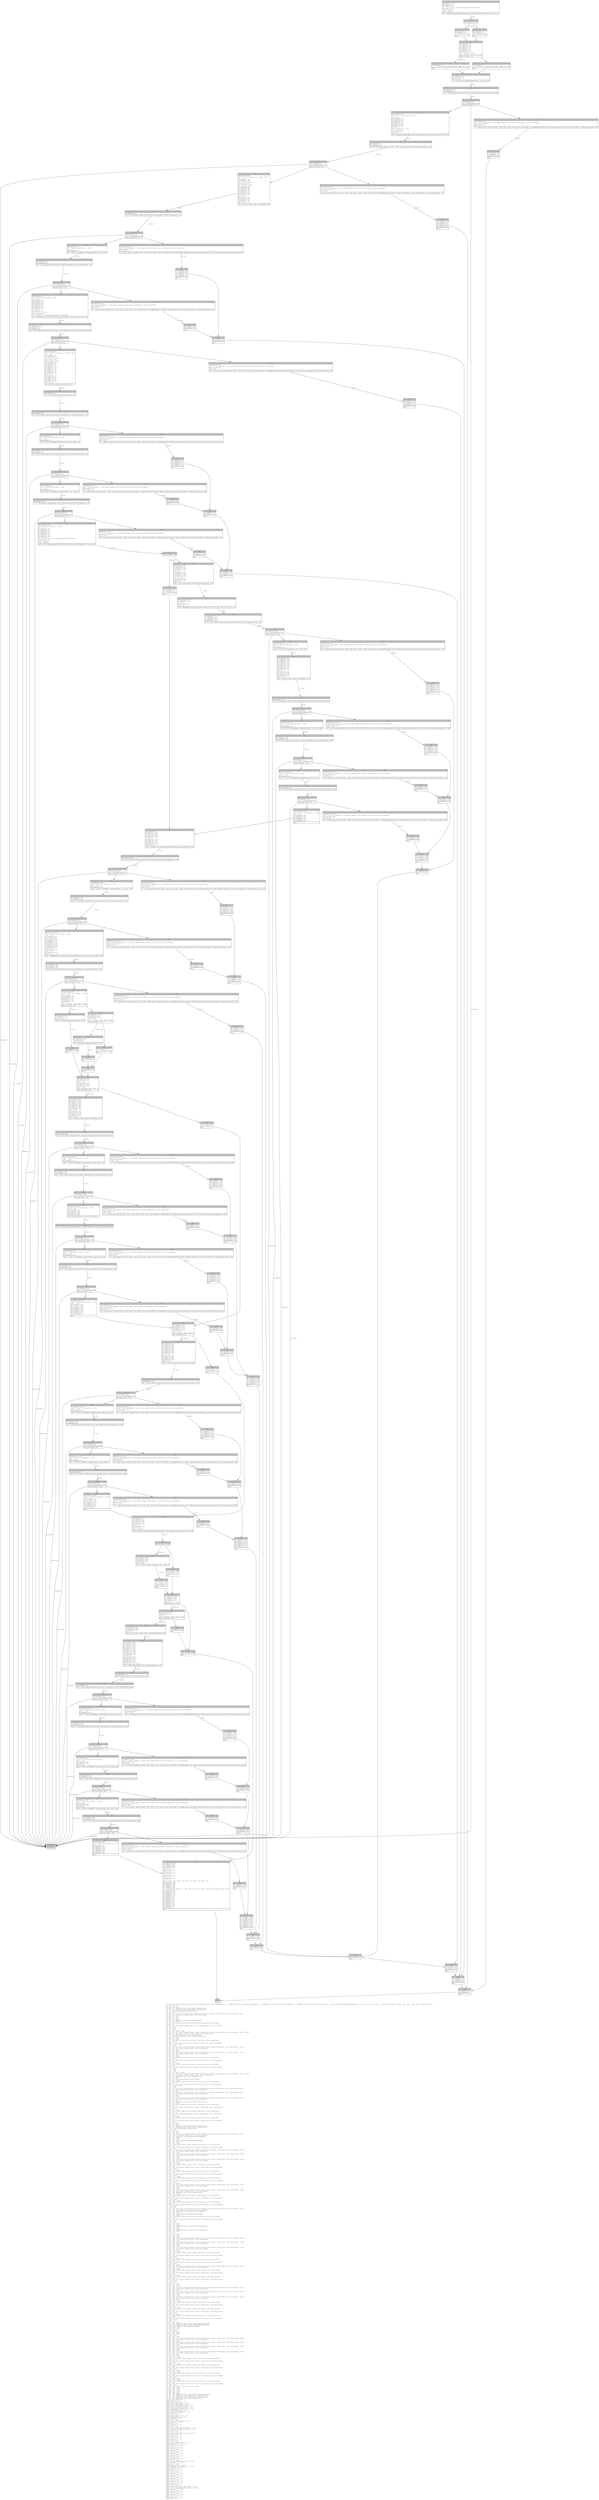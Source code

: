 digraph Mir_0_2461 {
    graph [fontname="Courier, monospace"];
    node [fontname="Courier, monospace"];
    edge [fontname="Courier, monospace"];
    label=<fn calculate_perp_position_value_and_pnl(_1: &amp;ReErased state::user::PerpPosition, _2: &amp;ReErased state::perp_market::PerpMarket, _3: &amp;ReErased state::oracle::OraclePriceData, _4: &amp;ReErased state::oracle::StrictOraclePrice, _5: math::margin::MarginRequirementType, _6: u32, _7: bool, _8: bool) -&gt; std::result::Result&lt;(u128, i128, u128, u128, u128), error::ErrorCode&gt;<br align="left"/>let _9: i64;<br align="left"/>let mut _10: bool;<br align="left"/>let mut _11: &amp;ReErased state::perp_market::MarketStatus;<br align="left"/>let mut _12: &amp;ReErased state::perp_market::MarketStatus;<br align="left"/>let _13: state::perp_market::MarketStatus;<br align="left"/>let _14: i64;<br align="left"/>let mut _15: std::ops::ControlFlow&lt;std::result::Result&lt;std::convert::Infallible, error::ErrorCode&gt;, i64&gt;;<br align="left"/>let mut _16: std::result::Result&lt;i64, error::ErrorCode&gt;;<br align="left"/>let mut _17: i128;<br align="left"/>let mut _18: bool;<br align="left"/>let mut _19: i64;<br align="left"/>let mut _20: &amp;ReErased state::user::PerpPosition;<br align="left"/>let mut _21: isize;<br align="left"/>let _22: std::result::Result&lt;std::convert::Infallible, error::ErrorCode&gt;;<br align="left"/>let mut _23: !;<br align="left"/>let mut _24: std::result::Result&lt;std::convert::Infallible, error::ErrorCode&gt;;<br align="left"/>let _25: i64;<br align="left"/>let _26: u128;<br align="left"/>let _27: i128;<br align="left"/>let mut _28: (u128, i128);<br align="left"/>let mut _29: std::ops::ControlFlow&lt;std::result::Result&lt;std::convert::Infallible, error::ErrorCode&gt;, (u128, i128)&gt;;<br align="left"/>let mut _30: std::result::Result&lt;(u128, i128), error::ErrorCode&gt;;<br align="left"/>let mut _31: &amp;ReErased state::user::PerpPosition;<br align="left"/>let _32: &amp;ReErased &amp;ReErased state::user::PerpPosition;<br align="left"/>let mut _33: i64;<br align="left"/>let mut _34: isize;<br align="left"/>let _35: std::result::Result&lt;std::convert::Infallible, error::ErrorCode&gt;;<br align="left"/>let mut _36: !;<br align="left"/>let mut _37: std::result::Result&lt;std::convert::Infallible, error::ErrorCode&gt;;<br align="left"/>let _38: (u128, i128);<br align="left"/>let _39: i128;<br align="left"/>let mut _40: std::ops::ControlFlow&lt;std::result::Result&lt;std::convert::Infallible, error::ErrorCode&gt;, i128&gt;;<br align="left"/>let mut _41: std::result::Result&lt;i128, error::ErrorCode&gt;;<br align="left"/>let mut _42: i128;<br align="left"/>let mut _43: i128;<br align="left"/>let mut _44: std::ops::ControlFlow&lt;std::result::Result&lt;std::convert::Infallible, error::ErrorCode&gt;, i128&gt;;<br align="left"/>let mut _45: std::result::Result&lt;i128, error::ErrorCode&gt;;<br align="left"/>let mut _46: i64;<br align="left"/>let mut _47: isize;<br align="left"/>let _48: std::result::Result&lt;std::convert::Infallible, error::ErrorCode&gt;;<br align="left"/>let mut _49: !;<br align="left"/>let mut _50: std::result::Result&lt;std::convert::Infallible, error::ErrorCode&gt;;<br align="left"/>let _51: i128;<br align="left"/>let mut _52: isize;<br align="left"/>let _53: std::result::Result&lt;std::convert::Infallible, error::ErrorCode&gt;;<br align="left"/>let mut _54: !;<br align="left"/>let mut _55: std::result::Result&lt;std::convert::Infallible, error::ErrorCode&gt;;<br align="left"/>let _56: i128;<br align="left"/>let _57: i128;<br align="left"/>let _58: u128;<br align="left"/>let mut _59: (i128, u128);<br align="left"/>let mut _60: std::ops::ControlFlow&lt;std::result::Result&lt;std::convert::Infallible, error::ErrorCode&gt;, (i128, u128)&gt;;<br align="left"/>let mut _61: std::result::Result&lt;(i128, u128), error::ErrorCode&gt;;<br align="left"/>let mut _62: &amp;ReErased state::user::PerpPosition;<br align="left"/>let mut _63: i64;<br align="left"/>let mut _64: state::perp_market::ContractType;<br align="left"/>let mut _65: isize;<br align="left"/>let _66: std::result::Result&lt;std::convert::Infallible, error::ErrorCode&gt;;<br align="left"/>let mut _67: !;<br align="left"/>let mut _68: std::result::Result&lt;std::convert::Infallible, error::ErrorCode&gt;;<br align="left"/>let _69: (i128, u128);<br align="left"/>let _70: u128;<br align="left"/>let mut _71: std::ops::ControlFlow&lt;std::result::Result&lt;std::convert::Infallible, error::ErrorCode&gt;, u128&gt;;<br align="left"/>let mut _72: std::result::Result&lt;u128, error::ErrorCode&gt;;<br align="left"/>let mut _73: u128;<br align="left"/>let mut _74: std::ops::ControlFlow&lt;std::result::Result&lt;std::convert::Infallible, error::ErrorCode&gt;, u128&gt;;<br align="left"/>let mut _75: std::result::Result&lt;u128, error::ErrorCode&gt;;<br align="left"/>let mut _76: u128;<br align="left"/>let mut _77: u128;<br align="left"/>let mut _78: std::ops::ControlFlow&lt;std::result::Result&lt;std::convert::Infallible, error::ErrorCode&gt;, u128&gt;;<br align="left"/>let mut _79: std::result::Result&lt;u128, error::ErrorCode&gt;;<br align="left"/>let mut _80: i64;<br align="left"/>let mut _81: &amp;ReErased state::oracle::StrictOraclePrice;<br align="left"/>let mut _82: isize;<br align="left"/>let _83: std::result::Result&lt;std::convert::Infallible, error::ErrorCode&gt;;<br align="left"/>let mut _84: !;<br align="left"/>let mut _85: std::result::Result&lt;std::convert::Infallible, error::ErrorCode&gt;;<br align="left"/>let _86: u128;<br align="left"/>let mut _87: isize;<br align="left"/>let _88: std::result::Result&lt;std::convert::Infallible, error::ErrorCode&gt;;<br align="left"/>let mut _89: !;<br align="left"/>let mut _90: std::result::Result&lt;std::convert::Infallible, error::ErrorCode&gt;;<br align="left"/>let _91: u128;<br align="left"/>let mut _92: isize;<br align="left"/>let _93: std::result::Result&lt;std::convert::Infallible, error::ErrorCode&gt;;<br align="left"/>let mut _94: !;<br align="left"/>let mut _95: std::result::Result&lt;std::convert::Infallible, error::ErrorCode&gt;;<br align="left"/>let _96: u128;<br align="left"/>let mut _97: u128;<br align="left"/>let mut _98: bool;<br align="left"/>let mut _99: &amp;ReErased state::perp_market::MarketStatus;<br align="left"/>let mut _100: &amp;ReErased state::perp_market::MarketStatus;<br align="left"/>let _101: state::perp_market::MarketStatus;<br align="left"/>let _102: u32;<br align="left"/>let mut _103: u32;<br align="left"/>let mut _104: u32;<br align="left"/>let mut _105: std::ops::ControlFlow&lt;std::result::Result&lt;std::convert::Infallible, error::ErrorCode&gt;, u32&gt;;<br align="left"/>let mut _106: std::result::Result&lt;u32, error::ErrorCode&gt;;<br align="left"/>let mut _107: &amp;ReErased state::perp_market::PerpMarket;<br align="left"/>let mut _108: u128;<br align="left"/>let mut _109: i128;<br align="left"/>let mut _110: math::margin::MarginRequirementType;<br align="left"/>let mut _111: bool;<br align="left"/>let mut _112: isize;<br align="left"/>let _113: std::result::Result&lt;std::convert::Infallible, error::ErrorCode&gt;;<br align="left"/>let mut _114: !;<br align="left"/>let mut _115: std::result::Result&lt;std::convert::Infallible, error::ErrorCode&gt;;<br align="left"/>let _116: u32;<br align="left"/>let mut _117: std::ops::ControlFlow&lt;std::result::Result&lt;std::convert::Infallible, error::ErrorCode&gt;, u128&gt;;<br align="left"/>let mut _118: std::result::Result&lt;u128, error::ErrorCode&gt;;<br align="left"/>let mut _119: u128;<br align="left"/>let mut _120: std::ops::ControlFlow&lt;std::result::Result&lt;std::convert::Infallible, error::ErrorCode&gt;, u128&gt;;<br align="left"/>let mut _121: std::result::Result&lt;u128, error::ErrorCode&gt;;<br align="left"/>let mut _122: u128;<br align="left"/>let mut _123: u128;<br align="left"/>let mut _124: std::ops::ControlFlow&lt;std::result::Result&lt;std::convert::Infallible, error::ErrorCode&gt;, u128&gt;;<br align="left"/>let mut _125: std::result::Result&lt;u128, error::ErrorCode&gt;;<br align="left"/>let mut _126: u32;<br align="left"/>let mut _127: isize;<br align="left"/>let _128: std::result::Result&lt;std::convert::Infallible, error::ErrorCode&gt;;<br align="left"/>let mut _129: !;<br align="left"/>let mut _130: std::result::Result&lt;std::convert::Infallible, error::ErrorCode&gt;;<br align="left"/>let _131: u128;<br align="left"/>let mut _132: isize;<br align="left"/>let _133: std::result::Result&lt;std::convert::Infallible, error::ErrorCode&gt;;<br align="left"/>let mut _134: !;<br align="left"/>let mut _135: std::result::Result&lt;std::convert::Infallible, error::ErrorCode&gt;;<br align="left"/>let _136: u128;<br align="left"/>let mut _137: isize;<br align="left"/>let _138: std::result::Result&lt;std::convert::Infallible, error::ErrorCode&gt;;<br align="left"/>let mut _139: !;<br align="left"/>let mut _140: std::result::Result&lt;std::convert::Infallible, error::ErrorCode&gt;;<br align="left"/>let _141: u128;<br align="left"/>let mut _142: u128;<br align="left"/>let mut _143: std::ops::ControlFlow&lt;std::result::Result&lt;std::convert::Infallible, error::ErrorCode&gt;, u128&gt;;<br align="left"/>let mut _144: std::result::Result&lt;u128, error::ErrorCode&gt;;<br align="left"/>let mut _145: u128;<br align="left"/>let mut _146: u128;<br align="left"/>let mut _147: std::ops::ControlFlow&lt;std::result::Result&lt;std::convert::Infallible, error::ErrorCode&gt;, u128&gt;;<br align="left"/>let mut _148: std::result::Result&lt;u128, error::ErrorCode&gt;;<br align="left"/>let mut _149: &amp;ReErased state::user::PerpPosition;<br align="left"/>let mut _150: isize;<br align="left"/>let _151: std::result::Result&lt;std::convert::Infallible, error::ErrorCode&gt;;<br align="left"/>let mut _152: !;<br align="left"/>let mut _153: std::result::Result&lt;std::convert::Infallible, error::ErrorCode&gt;;<br align="left"/>let _154: u128;<br align="left"/>let mut _155: isize;<br align="left"/>let _156: std::result::Result&lt;std::convert::Infallible, error::ErrorCode&gt;;<br align="left"/>let mut _157: !;<br align="left"/>let mut _158: std::result::Result&lt;std::convert::Infallible, error::ErrorCode&gt;;<br align="left"/>let _159: u128;<br align="left"/>let _160: u32;<br align="left"/>let mut _161: std::ops::ControlFlow&lt;std::result::Result&lt;std::convert::Infallible, error::ErrorCode&gt;, u32&gt;;<br align="left"/>let mut _162: std::result::Result&lt;u32, error::ErrorCode&gt;;<br align="left"/>let mut _163: &amp;ReErased state::perp_market::PerpMarket;<br align="left"/>let mut _164: i128;<br align="left"/>let mut _165: math::margin::MarginRequirementType;<br align="left"/>let mut _166: isize;<br align="left"/>let _167: std::result::Result&lt;std::convert::Infallible, error::ErrorCode&gt;;<br align="left"/>let mut _168: !;<br align="left"/>let mut _169: std::result::Result&lt;std::convert::Infallible, error::ErrorCode&gt;;<br align="left"/>let _170: u32;<br align="left"/>let _171: i64;<br align="left"/>let mut _172: bool;<br align="left"/>let mut _173: i128;<br align="left"/>let mut _174: &amp;ReErased state::oracle::StrictOraclePrice;<br align="left"/>let mut _175: bool;<br align="left"/>let mut _176: i128;<br align="left"/>let mut _177: &amp;ReErased state::oracle::StrictOraclePrice;<br align="left"/>let mut _178: i128;<br align="left"/>let _179: ();<br align="left"/>let mut _180: bool;<br align="left"/>let mut _181: u32;<br align="left"/>let mut _182: i128;<br align="left"/>let mut _183: std::ops::ControlFlow&lt;std::result::Result&lt;std::convert::Infallible, error::ErrorCode&gt;, i128&gt;;<br align="left"/>let mut _184: std::result::Result&lt;i128, error::ErrorCode&gt;;<br align="left"/>let mut _185: i128;<br align="left"/>let mut _186: std::ops::ControlFlow&lt;std::result::Result&lt;std::convert::Infallible, error::ErrorCode&gt;, i128&gt;;<br align="left"/>let mut _187: std::result::Result&lt;i128, error::ErrorCode&gt;;<br align="left"/>let mut _188: i128;<br align="left"/>let mut _189: i128;<br align="left"/>let mut _190: std::ops::ControlFlow&lt;std::result::Result&lt;std::convert::Infallible, error::ErrorCode&gt;, i128&gt;;<br align="left"/>let mut _191: std::result::Result&lt;i128, error::ErrorCode&gt;;<br align="left"/>let mut _192: u32;<br align="left"/>let mut _193: isize;<br align="left"/>let _194: std::result::Result&lt;std::convert::Infallible, error::ErrorCode&gt;;<br align="left"/>let mut _195: !;<br align="left"/>let mut _196: std::result::Result&lt;std::convert::Infallible, error::ErrorCode&gt;;<br align="left"/>let _197: i128;<br align="left"/>let mut _198: isize;<br align="left"/>let _199: std::result::Result&lt;std::convert::Infallible, error::ErrorCode&gt;;<br align="left"/>let mut _200: !;<br align="left"/>let mut _201: std::result::Result&lt;std::convert::Infallible, error::ErrorCode&gt;;<br align="left"/>let _202: i128;<br align="left"/>let mut _203: i128;<br align="left"/>let mut _204: std::ops::ControlFlow&lt;std::result::Result&lt;std::convert::Infallible, error::ErrorCode&gt;, i128&gt;;<br align="left"/>let mut _205: std::result::Result&lt;i128, error::ErrorCode&gt;;<br align="left"/>let mut _206: isize;<br align="left"/>let _207: std::result::Result&lt;std::convert::Infallible, error::ErrorCode&gt;;<br align="left"/>let mut _208: !;<br align="left"/>let mut _209: std::result::Result&lt;std::convert::Infallible, error::ErrorCode&gt;;<br align="left"/>let _210: i128;<br align="left"/>let mut _211: isize;<br align="left"/>let _212: std::result::Result&lt;std::convert::Infallible, error::ErrorCode&gt;;<br align="left"/>let mut _213: !;<br align="left"/>let mut _214: std::result::Result&lt;std::convert::Infallible, error::ErrorCode&gt;;<br align="left"/>let _215: i128;<br align="left"/>let _216: ();<br align="left"/>let mut _217: bool;<br align="left"/>let mut _218: i64;<br align="left"/>let mut _219: i128;<br align="left"/>let mut _220: std::ops::ControlFlow&lt;std::result::Result&lt;std::convert::Infallible, error::ErrorCode&gt;, i128&gt;;<br align="left"/>let mut _221: std::result::Result&lt;i128, error::ErrorCode&gt;;<br align="left"/>let mut _222: i128;<br align="left"/>let mut _223: std::ops::ControlFlow&lt;std::result::Result&lt;std::convert::Infallible, error::ErrorCode&gt;, i128&gt;;<br align="left"/>let mut _224: std::result::Result&lt;i128, error::ErrorCode&gt;;<br align="left"/>let mut _225: i128;<br align="left"/>let mut _226: i128;<br align="left"/>let mut _227: std::ops::ControlFlow&lt;std::result::Result&lt;std::convert::Infallible, error::ErrorCode&gt;, i128&gt;;<br align="left"/>let mut _228: std::result::Result&lt;i128, error::ErrorCode&gt;;<br align="left"/>let mut _229: i64;<br align="left"/>let mut _230: isize;<br align="left"/>let _231: std::result::Result&lt;std::convert::Infallible, error::ErrorCode&gt;;<br align="left"/>let mut _232: !;<br align="left"/>let mut _233: std::result::Result&lt;std::convert::Infallible, error::ErrorCode&gt;;<br align="left"/>let _234: i128;<br align="left"/>let mut _235: isize;<br align="left"/>let _236: std::result::Result&lt;std::convert::Infallible, error::ErrorCode&gt;;<br align="left"/>let mut _237: !;<br align="left"/>let mut _238: std::result::Result&lt;std::convert::Infallible, error::ErrorCode&gt;;<br align="left"/>let _239: i128;<br align="left"/>let mut _240: isize;<br align="left"/>let _241: std::result::Result&lt;std::convert::Infallible, error::ErrorCode&gt;;<br align="left"/>let mut _242: !;<br align="left"/>let mut _243: std::result::Result&lt;std::convert::Infallible, error::ErrorCode&gt;;<br align="left"/>let _244: i128;<br align="left"/>let _245: ();<br align="left"/>let mut _246: bool;<br align="left"/>let mut _247: &amp;ReErased math::margin::MarginRequirementType;<br align="left"/>let mut _248: &amp;ReErased math::margin::MarginRequirementType;<br align="left"/>let _249: math::margin::MarginRequirementType;<br align="left"/>let mut _250: i128;<br align="left"/>let mut _251: i128;<br align="left"/>let _252: u128;<br align="left"/>let mut _253: bool;<br align="left"/>let mut _254: bool;<br align="left"/>let mut _255: i128;<br align="left"/>let _256: u128;<br align="left"/>let mut _257: i128;<br align="left"/>let mut _258: std::ops::ControlFlow&lt;std::result::Result&lt;std::convert::Infallible, error::ErrorCode&gt;, u128&gt;;<br align="left"/>let mut _259: std::result::Result&lt;u128, error::ErrorCode&gt;;<br align="left"/>let mut _260: u128;<br align="left"/>let mut _261: std::ops::ControlFlow&lt;std::result::Result&lt;std::convert::Infallible, error::ErrorCode&gt;, u128&gt;;<br align="left"/>let mut _262: std::result::Result&lt;u128, error::ErrorCode&gt;;<br align="left"/>let mut _263: u128;<br align="left"/>let mut _264: std::ops::ControlFlow&lt;std::result::Result&lt;std::convert::Infallible, error::ErrorCode&gt;, u128&gt;;<br align="left"/>let mut _265: std::result::Result&lt;u128, error::ErrorCode&gt;;<br align="left"/>let mut _266: u128;<br align="left"/>let mut _267: u128;<br align="left"/>let mut _268: std::ops::ControlFlow&lt;std::result::Result&lt;std::convert::Infallible, error::ErrorCode&gt;, u128&gt;;<br align="left"/>let mut _269: std::result::Result&lt;u128, error::ErrorCode&gt;;<br align="left"/>let mut _270: u64;<br align="left"/>let mut _271: i64;<br align="left"/>let mut _272: isize;<br align="left"/>let _273: std::result::Result&lt;std::convert::Infallible, error::ErrorCode&gt;;<br align="left"/>let mut _274: !;<br align="left"/>let mut _275: std::result::Result&lt;std::convert::Infallible, error::ErrorCode&gt;;<br align="left"/>let _276: u128;<br align="left"/>let mut _277: isize;<br align="left"/>let _278: std::result::Result&lt;std::convert::Infallible, error::ErrorCode&gt;;<br align="left"/>let mut _279: !;<br align="left"/>let mut _280: std::result::Result&lt;std::convert::Infallible, error::ErrorCode&gt;;<br align="left"/>let _281: u128;<br align="left"/>let mut _282: u128;<br align="left"/>let mut _283: isize;<br align="left"/>let _284: std::result::Result&lt;std::convert::Infallible, error::ErrorCode&gt;;<br align="left"/>let mut _285: !;<br align="left"/>let mut _286: std::result::Result&lt;std::convert::Infallible, error::ErrorCode&gt;;<br align="left"/>let _287: u128;<br align="left"/>let mut _288: u128;<br align="left"/>let mut _289: isize;<br align="left"/>let _290: std::result::Result&lt;std::convert::Infallible, error::ErrorCode&gt;;<br align="left"/>let mut _291: !;<br align="left"/>let mut _292: std::result::Result&lt;std::convert::Infallible, error::ErrorCode&gt;;<br align="left"/>let _293: u128;<br align="left"/>let mut _294: (u128, i128, u128, u128, u128);<br align="left"/>let mut _295: u128;<br align="left"/>let mut _296: i128;<br align="left"/>let mut _297: u128;<br align="left"/>let mut _298: u128;<br align="left"/>let mut _299: u128;<br align="left"/>let mut _300: &amp;ReErased math::margin::MarginRequirementType;<br align="left"/>let mut _301: &amp;ReErased state::perp_market::MarketStatus;<br align="left"/>let mut _302: &amp;ReErased state::perp_market::MarketStatus;<br align="left"/>let mut _303: &amp;ReErased state::user::PerpPosition;<br align="left"/>debug market_position =&gt; _1;<br align="left"/>debug market =&gt; _2;<br align="left"/>debug oracle_price_data =&gt; _3;<br align="left"/>debug strict_quote_price =&gt; _4;<br align="left"/>debug margin_requirement_type =&gt; _5;<br align="left"/>debug user_custom_margin_ratio =&gt; _6;<br align="left"/>debug user_high_leverage_mode =&gt; _7;<br align="left"/>debug track_open_order_fraction =&gt; _8;<br align="left"/>debug valuation_price =&gt; _9;<br align="left"/>debug unrealized_funding =&gt; _14;<br align="left"/>debug residual =&gt; _22;<br align="left"/>debug val =&gt; _25;<br align="left"/>debug base_asset_value =&gt; _26;<br align="left"/>debug unrealized_pnl =&gt; _27;<br align="left"/>debug residual =&gt; _35;<br align="left"/>debug val =&gt; _38;<br align="left"/>debug total_unrealized_pnl =&gt; _39;<br align="left"/>debug residual =&gt; _48;<br align="left"/>debug val =&gt; _51;<br align="left"/>debug residual =&gt; _53;<br align="left"/>debug val =&gt; _56;<br align="left"/>debug worst_case_base_asset_amount =&gt; _57;<br align="left"/>debug worse_case_liability_value =&gt; _58;<br align="left"/>debug residual =&gt; _66;<br align="left"/>debug val =&gt; _69;<br align="left"/>debug worse_case_liability_value =&gt; _70;<br align="left"/>debug residual =&gt; _83;<br align="left"/>debug val =&gt; _86;<br align="left"/>debug residual =&gt; _88;<br align="left"/>debug val =&gt; _91;<br align="left"/>debug residual =&gt; _93;<br align="left"/>debug val =&gt; _96;<br align="left"/>debug margin_requirement =&gt; _97;<br align="left"/>debug margin_ratio =&gt; _102;<br align="left"/>debug residual =&gt; _113;<br align="left"/>debug val =&gt; _116;<br align="left"/>debug residual =&gt; _128;<br align="left"/>debug val =&gt; _131;<br align="left"/>debug residual =&gt; _133;<br align="left"/>debug val =&gt; _136;<br align="left"/>debug residual =&gt; _138;<br align="left"/>debug val =&gt; _141;<br align="left"/>debug residual =&gt; _151;<br align="left"/>debug val =&gt; _154;<br align="left"/>debug residual =&gt; _156;<br align="left"/>debug val =&gt; _159;<br align="left"/>debug unrealized_asset_weight =&gt; _160;<br align="left"/>debug residual =&gt; _167;<br align="left"/>debug val =&gt; _170;<br align="left"/>debug quote_price =&gt; _171;<br align="left"/>debug weighted_unrealized_pnl =&gt; _178;<br align="left"/>debug residual =&gt; _194;<br align="left"/>debug val =&gt; _197;<br align="left"/>debug residual =&gt; _199;<br align="left"/>debug val =&gt; _202;<br align="left"/>debug residual =&gt; _207;<br align="left"/>debug val =&gt; _210;<br align="left"/>debug residual =&gt; _212;<br align="left"/>debug val =&gt; _215;<br align="left"/>debug residual =&gt; _231;<br align="left"/>debug val =&gt; _234;<br align="left"/>debug residual =&gt; _236;<br align="left"/>debug val =&gt; _239;<br align="left"/>debug residual =&gt; _241;<br align="left"/>debug val =&gt; _244;<br align="left"/>debug open_order_margin_requirement =&gt; _252;<br align="left"/>debug worst_case_base_asset_amount =&gt; _256;<br align="left"/>debug residual =&gt; _273;<br align="left"/>debug val =&gt; _276;<br align="left"/>debug residual =&gt; _278;<br align="left"/>debug val =&gt; _281;<br align="left"/>debug residual =&gt; _284;<br align="left"/>debug val =&gt; _287;<br align="left"/>debug residual =&gt; _290;<br align="left"/>debug val =&gt; _293;<br align="left"/>>;
    bb0__0_2461 [shape="none", label=<<table border="0" cellborder="1" cellspacing="0"><tr><td bgcolor="gray" align="center" colspan="1">0</td></tr><tr><td align="left" balign="left">StorageLive(_9)<br/>StorageLive(_10)<br/>StorageLive(_11)<br/>_11 = &amp;((*_2).22: state::perp_market::MarketStatus)<br/>StorageLive(_12)<br/>_302 = const _<br/>_12 = &amp;(*_302)<br/></td></tr><tr><td align="left">_10 = &lt;state::perp_market::MarketStatus as PartialEq&gt;::eq(move _11, move _12)</td></tr></table>>];
    bb1__0_2461 [shape="none", label=<<table border="0" cellborder="1" cellspacing="0"><tr><td bgcolor="gray" align="center" colspan="1">1</td></tr><tr><td align="left">switchInt(move _10)</td></tr></table>>];
    bb2__0_2461 [shape="none", label=<<table border="0" cellborder="1" cellspacing="0"><tr><td bgcolor="gray" align="center" colspan="1">2</td></tr><tr><td align="left" balign="left">StorageDead(_12)<br/>StorageDead(_11)<br/>_9 = ((*_2).7: i64)<br/></td></tr><tr><td align="left">goto</td></tr></table>>];
    bb3__0_2461 [shape="none", label=<<table border="0" cellborder="1" cellspacing="0"><tr><td bgcolor="gray" align="center" colspan="1">3</td></tr><tr><td align="left" balign="left">StorageDead(_12)<br/>StorageDead(_11)<br/>_9 = ((*_3).0: i64)<br/></td></tr><tr><td align="left">goto</td></tr></table>>];
    bb4__0_2461 [shape="none", label=<<table border="0" cellborder="1" cellspacing="0"><tr><td bgcolor="gray" align="center" colspan="1">4</td></tr><tr><td align="left" balign="left">StorageDead(_10)<br/>StorageLive(_14)<br/>StorageLive(_15)<br/>StorageLive(_16)<br/>StorageLive(_17)<br/>StorageLive(_18)<br/>StorageLive(_19)<br/>_19 = ((*_1).1: i64)<br/>_18 = Gt(move _19, const 0_i64)<br/></td></tr><tr><td align="left">switchInt(move _18)</td></tr></table>>];
    bb5__0_2461 [shape="none", label=<<table border="0" cellborder="1" cellspacing="0"><tr><td bgcolor="gray" align="center" colspan="1">5</td></tr><tr><td align="left" balign="left">StorageDead(_19)<br/>_17 = (((*_2).1: state::perp_market::AMM).34: i128)<br/></td></tr><tr><td align="left">goto</td></tr></table>>];
    bb6__0_2461 [shape="none", label=<<table border="0" cellborder="1" cellspacing="0"><tr><td bgcolor="gray" align="center" colspan="1">6</td></tr><tr><td align="left" balign="left">StorageDead(_19)<br/>_17 = (((*_2).1: state::perp_market::AMM).35: i128)<br/></td></tr><tr><td align="left">goto</td></tr></table>>];
    bb7__0_2461 [shape="none", label=<<table border="0" cellborder="1" cellspacing="0"><tr><td bgcolor="gray" align="center" colspan="1">7</td></tr><tr><td align="left" balign="left">StorageDead(_18)<br/>StorageLive(_20)<br/>_20 = &amp;(*_1)<br/></td></tr><tr><td align="left">_16 = calculate_funding_payment(move _17, move _20)</td></tr></table>>];
    bb8__0_2461 [shape="none", label=<<table border="0" cellborder="1" cellspacing="0"><tr><td bgcolor="gray" align="center" colspan="1">8</td></tr><tr><td align="left" balign="left">StorageDead(_20)<br/>StorageDead(_17)<br/></td></tr><tr><td align="left">_15 = &lt;std::result::Result&lt;i64, error::ErrorCode&gt; as Try&gt;::branch(move _16)</td></tr></table>>];
    bb9__0_2461 [shape="none", label=<<table border="0" cellborder="1" cellspacing="0"><tr><td bgcolor="gray" align="center" colspan="1">9</td></tr><tr><td align="left" balign="left">StorageDead(_16)<br/>_21 = discriminant(_15)<br/></td></tr><tr><td align="left">switchInt(move _21)</td></tr></table>>];
    bb10__0_2461 [shape="none", label=<<table border="0" cellborder="1" cellspacing="0"><tr><td bgcolor="gray" align="center" colspan="1">10</td></tr><tr><td align="left" balign="left">StorageLive(_25)<br/>_25 = ((_15 as Continue).0: i64)<br/>_14 = _25<br/>StorageDead(_25)<br/>StorageDead(_15)<br/>StorageLive(_28)<br/>StorageLive(_29)<br/>StorageLive(_30)<br/>StorageLive(_31)<br/>StorageLive(_32)<br/>_32 = &amp;_1<br/>_303 = deref_copy (*_32)<br/>_31 = &amp;(*_303)<br/>StorageLive(_33)<br/>_33 = _9<br/></td></tr><tr><td align="left">_30 = calculate_base_asset_value_and_pnl_with_oracle_price(move _31, move _33)</td></tr></table>>];
    bb11__0_2461 [shape="none", label=<<table border="0" cellborder="1" cellspacing="0"><tr><td bgcolor="gray" align="center" colspan="1">11</td></tr><tr><td align="left">unreachable</td></tr></table>>];
    bb12__0_2461 [shape="none", label=<<table border="0" cellborder="1" cellspacing="0"><tr><td bgcolor="gray" align="center" colspan="1">12</td></tr><tr><td align="left" balign="left">StorageLive(_22)<br/>_22 = ((_15 as Break).0: std::result::Result&lt;std::convert::Infallible, error::ErrorCode&gt;)<br/>StorageLive(_24)<br/>_24 = _22<br/></td></tr><tr><td align="left">_0 = &lt;std::result::Result&lt;(u128, i128, u128, u128, u128), error::ErrorCode&gt; as FromResidual&lt;std::result::Result&lt;Infallible, error::ErrorCode&gt;&gt;&gt;::from_residual(move _24)</td></tr></table>>];
    bb13__0_2461 [shape="none", label=<<table border="0" cellborder="1" cellspacing="0"><tr><td bgcolor="gray" align="center" colspan="1">13</td></tr><tr><td align="left" balign="left">StorageDead(_24)<br/>StorageDead(_22)<br/>StorageDead(_15)<br/></td></tr><tr><td align="left">goto</td></tr></table>>];
    bb14__0_2461 [shape="none", label=<<table border="0" cellborder="1" cellspacing="0"><tr><td bgcolor="gray" align="center" colspan="1">14</td></tr><tr><td align="left" balign="left">StorageDead(_33)<br/>StorageDead(_31)<br/></td></tr><tr><td align="left">_29 = &lt;std::result::Result&lt;(u128, i128), error::ErrorCode&gt; as Try&gt;::branch(move _30)</td></tr></table>>];
    bb15__0_2461 [shape="none", label=<<table border="0" cellborder="1" cellspacing="0"><tr><td bgcolor="gray" align="center" colspan="1">15</td></tr><tr><td align="left" balign="left">StorageDead(_30)<br/>_34 = discriminant(_29)<br/></td></tr><tr><td align="left">switchInt(move _34)</td></tr></table>>];
    bb16__0_2461 [shape="none", label=<<table border="0" cellborder="1" cellspacing="0"><tr><td bgcolor="gray" align="center" colspan="1">16</td></tr><tr><td align="left" balign="left">StorageLive(_38)<br/>_38 = ((_29 as Continue).0: (u128, i128))<br/>_28 = _38<br/>StorageDead(_38)<br/>StorageLive(_26)<br/>_26 = (_28.0: u128)<br/>StorageLive(_27)<br/>_27 = (_28.1: i128)<br/>StorageDead(_32)<br/>StorageDead(_29)<br/>StorageDead(_28)<br/>StorageLive(_39)<br/>StorageLive(_40)<br/>StorageLive(_41)<br/>StorageLive(_42)<br/>_42 = _27<br/>StorageLive(_43)<br/>StorageLive(_44)<br/>StorageLive(_45)<br/>StorageLive(_46)<br/>_46 = _14<br/></td></tr><tr><td align="left">_45 = &lt;i64 as Cast&gt;::cast::&lt;i128&gt;(move _46)</td></tr></table>>];
    bb17__0_2461 [shape="none", label=<<table border="0" cellborder="1" cellspacing="0"><tr><td bgcolor="gray" align="center" colspan="1">17</td></tr><tr><td align="left" balign="left">StorageLive(_35)<br/>_35 = ((_29 as Break).0: std::result::Result&lt;std::convert::Infallible, error::ErrorCode&gt;)<br/>StorageLive(_37)<br/>_37 = _35<br/></td></tr><tr><td align="left">_0 = &lt;std::result::Result&lt;(u128, i128, u128, u128, u128), error::ErrorCode&gt; as FromResidual&lt;std::result::Result&lt;Infallible, error::ErrorCode&gt;&gt;&gt;::from_residual(move _37)</td></tr></table>>];
    bb18__0_2461 [shape="none", label=<<table border="0" cellborder="1" cellspacing="0"><tr><td bgcolor="gray" align="center" colspan="1">18</td></tr><tr><td align="left" balign="left">StorageDead(_37)<br/>StorageDead(_35)<br/>StorageDead(_32)<br/>StorageDead(_29)<br/>StorageDead(_28)<br/></td></tr><tr><td align="left">goto</td></tr></table>>];
    bb19__0_2461 [shape="none", label=<<table border="0" cellborder="1" cellspacing="0"><tr><td bgcolor="gray" align="center" colspan="1">19</td></tr><tr><td align="left" balign="left">StorageDead(_46)<br/></td></tr><tr><td align="left">_44 = &lt;std::result::Result&lt;i128, error::ErrorCode&gt; as Try&gt;::branch(move _45)</td></tr></table>>];
    bb20__0_2461 [shape="none", label=<<table border="0" cellborder="1" cellspacing="0"><tr><td bgcolor="gray" align="center" colspan="1">20</td></tr><tr><td align="left" balign="left">StorageDead(_45)<br/>_47 = discriminant(_44)<br/></td></tr><tr><td align="left">switchInt(move _47)</td></tr></table>>];
    bb21__0_2461 [shape="none", label=<<table border="0" cellborder="1" cellspacing="0"><tr><td bgcolor="gray" align="center" colspan="1">21</td></tr><tr><td align="left" balign="left">StorageLive(_51)<br/>_51 = ((_44 as Continue).0: i128)<br/>_43 = _51<br/>StorageDead(_51)<br/></td></tr><tr><td align="left">_41 = &lt;i128 as SafeMath&gt;::safe_add(move _42, move _43)</td></tr></table>>];
    bb22__0_2461 [shape="none", label=<<table border="0" cellborder="1" cellspacing="0"><tr><td bgcolor="gray" align="center" colspan="1">22</td></tr><tr><td align="left" balign="left">StorageLive(_48)<br/>_48 = ((_44 as Break).0: std::result::Result&lt;std::convert::Infallible, error::ErrorCode&gt;)<br/>StorageLive(_50)<br/>_50 = _48<br/></td></tr><tr><td align="left">_0 = &lt;std::result::Result&lt;(u128, i128, u128, u128, u128), error::ErrorCode&gt; as FromResidual&lt;std::result::Result&lt;Infallible, error::ErrorCode&gt;&gt;&gt;::from_residual(move _50)</td></tr></table>>];
    bb23__0_2461 [shape="none", label=<<table border="0" cellborder="1" cellspacing="0"><tr><td bgcolor="gray" align="center" colspan="1">23</td></tr><tr><td align="left" balign="left">StorageDead(_50)<br/>StorageDead(_48)<br/>StorageDead(_43)<br/>StorageDead(_42)<br/>StorageDead(_41)<br/></td></tr><tr><td align="left">goto</td></tr></table>>];
    bb24__0_2461 [shape="none", label=<<table border="0" cellborder="1" cellspacing="0"><tr><td bgcolor="gray" align="center" colspan="1">24</td></tr><tr><td align="left" balign="left">StorageDead(_43)<br/>StorageDead(_42)<br/></td></tr><tr><td align="left">_40 = &lt;std::result::Result&lt;i128, error::ErrorCode&gt; as Try&gt;::branch(move _41)</td></tr></table>>];
    bb25__0_2461 [shape="none", label=<<table border="0" cellborder="1" cellspacing="0"><tr><td bgcolor="gray" align="center" colspan="1">25</td></tr><tr><td align="left" balign="left">StorageDead(_41)<br/>_52 = discriminant(_40)<br/></td></tr><tr><td align="left">switchInt(move _52)</td></tr></table>>];
    bb26__0_2461 [shape="none", label=<<table border="0" cellborder="1" cellspacing="0"><tr><td bgcolor="gray" align="center" colspan="1">26</td></tr><tr><td align="left" balign="left">StorageLive(_56)<br/>_56 = ((_40 as Continue).0: i128)<br/>_39 = _56<br/>StorageDead(_56)<br/>StorageDead(_44)<br/>StorageDead(_40)<br/>StorageLive(_59)<br/>StorageLive(_60)<br/>StorageLive(_61)<br/>StorageLive(_62)<br/>_62 = &amp;(*_1)<br/>StorageLive(_63)<br/>_63 = ((*_3).0: i64)<br/>StorageLive(_64)<br/>_64 = ((*_2).23: state::perp_market::ContractType)<br/></td></tr><tr><td align="left">_61 = PerpPosition::worst_case_liability_value(move _62, move _63, move _64)</td></tr></table>>];
    bb27__0_2461 [shape="none", label=<<table border="0" cellborder="1" cellspacing="0"><tr><td bgcolor="gray" align="center" colspan="1">27</td></tr><tr><td align="left" balign="left">StorageLive(_53)<br/>_53 = ((_40 as Break).0: std::result::Result&lt;std::convert::Infallible, error::ErrorCode&gt;)<br/>StorageLive(_55)<br/>_55 = _53<br/></td></tr><tr><td align="left">_0 = &lt;std::result::Result&lt;(u128, i128, u128, u128, u128), error::ErrorCode&gt; as FromResidual&lt;std::result::Result&lt;Infallible, error::ErrorCode&gt;&gt;&gt;::from_residual(move _55)</td></tr></table>>];
    bb28__0_2461 [shape="none", label=<<table border="0" cellborder="1" cellspacing="0"><tr><td bgcolor="gray" align="center" colspan="1">28</td></tr><tr><td align="left" balign="left">StorageDead(_55)<br/>StorageDead(_53)<br/></td></tr><tr><td align="left">goto</td></tr></table>>];
    bb29__0_2461 [shape="none", label=<<table border="0" cellborder="1" cellspacing="0"><tr><td bgcolor="gray" align="center" colspan="1">29</td></tr><tr><td align="left" balign="left">StorageDead(_64)<br/>StorageDead(_63)<br/>StorageDead(_62)<br/></td></tr><tr><td align="left">_60 = &lt;std::result::Result&lt;(i128, u128), error::ErrorCode&gt; as Try&gt;::branch(move _61)</td></tr></table>>];
    bb30__0_2461 [shape="none", label=<<table border="0" cellborder="1" cellspacing="0"><tr><td bgcolor="gray" align="center" colspan="1">30</td></tr><tr><td align="left" balign="left">StorageDead(_61)<br/>_65 = discriminant(_60)<br/></td></tr><tr><td align="left">switchInt(move _65)</td></tr></table>>];
    bb31__0_2461 [shape="none", label=<<table border="0" cellborder="1" cellspacing="0"><tr><td bgcolor="gray" align="center" colspan="1">31</td></tr><tr><td align="left" balign="left">StorageLive(_69)<br/>_69 = ((_60 as Continue).0: (i128, u128))<br/>_59 = _69<br/>StorageDead(_69)<br/>StorageLive(_57)<br/>_57 = (_59.0: i128)<br/>StorageLive(_58)<br/>_58 = (_59.1: u128)<br/>StorageDead(_60)<br/>StorageDead(_59)<br/>StorageLive(_70)<br/>StorageLive(_71)<br/>StorageLive(_72)<br/>StorageLive(_73)<br/>StorageLive(_74)<br/>StorageLive(_75)<br/>StorageLive(_76)<br/>_76 = _58<br/>StorageLive(_77)<br/>StorageLive(_78)<br/>StorageLive(_79)<br/>StorageLive(_80)<br/>StorageLive(_81)<br/>_81 = &amp;(*_4)<br/></td></tr><tr><td align="left">_80 = StrictOraclePrice::max(move _81)</td></tr></table>>];
    bb32__0_2461 [shape="none", label=<<table border="0" cellborder="1" cellspacing="0"><tr><td bgcolor="gray" align="center" colspan="1">32</td></tr><tr><td align="left" balign="left">StorageLive(_66)<br/>_66 = ((_60 as Break).0: std::result::Result&lt;std::convert::Infallible, error::ErrorCode&gt;)<br/>StorageLive(_68)<br/>_68 = _66<br/></td></tr><tr><td align="left">_0 = &lt;std::result::Result&lt;(u128, i128, u128, u128, u128), error::ErrorCode&gt; as FromResidual&lt;std::result::Result&lt;Infallible, error::ErrorCode&gt;&gt;&gt;::from_residual(move _68)</td></tr></table>>];
    bb33__0_2461 [shape="none", label=<<table border="0" cellborder="1" cellspacing="0"><tr><td bgcolor="gray" align="center" colspan="1">33</td></tr><tr><td align="left" balign="left">StorageDead(_68)<br/>StorageDead(_66)<br/>StorageDead(_60)<br/>StorageDead(_59)<br/></td></tr><tr><td align="left">goto</td></tr></table>>];
    bb34__0_2461 [shape="none", label=<<table border="0" cellborder="1" cellspacing="0"><tr><td bgcolor="gray" align="center" colspan="1">34</td></tr><tr><td align="left" balign="left">StorageDead(_81)<br/></td></tr><tr><td align="left">_79 = &lt;i64 as Cast&gt;::cast::&lt;u128&gt;(move _80)</td></tr></table>>];
    bb35__0_2461 [shape="none", label=<<table border="0" cellborder="1" cellspacing="0"><tr><td bgcolor="gray" align="center" colspan="1">35</td></tr><tr><td align="left" balign="left">StorageDead(_80)<br/></td></tr><tr><td align="left">_78 = &lt;std::result::Result&lt;u128, error::ErrorCode&gt; as Try&gt;::branch(move _79)</td></tr></table>>];
    bb36__0_2461 [shape="none", label=<<table border="0" cellborder="1" cellspacing="0"><tr><td bgcolor="gray" align="center" colspan="1">36</td></tr><tr><td align="left" balign="left">StorageDead(_79)<br/>_82 = discriminant(_78)<br/></td></tr><tr><td align="left">switchInt(move _82)</td></tr></table>>];
    bb37__0_2461 [shape="none", label=<<table border="0" cellborder="1" cellspacing="0"><tr><td bgcolor="gray" align="center" colspan="1">37</td></tr><tr><td align="left" balign="left">StorageLive(_86)<br/>_86 = ((_78 as Continue).0: u128)<br/>_77 = _86<br/>StorageDead(_86)<br/></td></tr><tr><td align="left">_75 = &lt;u128 as SafeMath&gt;::safe_mul(move _76, move _77)</td></tr></table>>];
    bb38__0_2461 [shape="none", label=<<table border="0" cellborder="1" cellspacing="0"><tr><td bgcolor="gray" align="center" colspan="1">38</td></tr><tr><td align="left" balign="left">StorageLive(_83)<br/>_83 = ((_78 as Break).0: std::result::Result&lt;std::convert::Infallible, error::ErrorCode&gt;)<br/>StorageLive(_85)<br/>_85 = _83<br/></td></tr><tr><td align="left">_0 = &lt;std::result::Result&lt;(u128, i128, u128, u128, u128), error::ErrorCode&gt; as FromResidual&lt;std::result::Result&lt;Infallible, error::ErrorCode&gt;&gt;&gt;::from_residual(move _85)</td></tr></table>>];
    bb39__0_2461 [shape="none", label=<<table border="0" cellborder="1" cellspacing="0"><tr><td bgcolor="gray" align="center" colspan="1">39</td></tr><tr><td align="left" balign="left">StorageDead(_85)<br/>StorageDead(_83)<br/>StorageDead(_77)<br/>StorageDead(_76)<br/>StorageDead(_75)<br/></td></tr><tr><td align="left">goto</td></tr></table>>];
    bb40__0_2461 [shape="none", label=<<table border="0" cellborder="1" cellspacing="0"><tr><td bgcolor="gray" align="center" colspan="1">40</td></tr><tr><td align="left" balign="left">StorageDead(_77)<br/>StorageDead(_76)<br/></td></tr><tr><td align="left">_74 = &lt;std::result::Result&lt;u128, error::ErrorCode&gt; as Try&gt;::branch(move _75)</td></tr></table>>];
    bb41__0_2461 [shape="none", label=<<table border="0" cellborder="1" cellspacing="0"><tr><td bgcolor="gray" align="center" colspan="1">41</td></tr><tr><td align="left" balign="left">StorageDead(_75)<br/>_87 = discriminant(_74)<br/></td></tr><tr><td align="left">switchInt(move _87)</td></tr></table>>];
    bb42__0_2461 [shape="none", label=<<table border="0" cellborder="1" cellspacing="0"><tr><td bgcolor="gray" align="center" colspan="1">42</td></tr><tr><td align="left" balign="left">StorageLive(_91)<br/>_91 = ((_74 as Continue).0: u128)<br/>_73 = _91<br/>StorageDead(_91)<br/></td></tr><tr><td align="left">_72 = &lt;u128 as SafeMath&gt;::safe_div(move _73, const _)</td></tr></table>>];
    bb43__0_2461 [shape="none", label=<<table border="0" cellborder="1" cellspacing="0"><tr><td bgcolor="gray" align="center" colspan="1">43</td></tr><tr><td align="left" balign="left">StorageLive(_88)<br/>_88 = ((_74 as Break).0: std::result::Result&lt;std::convert::Infallible, error::ErrorCode&gt;)<br/>StorageLive(_90)<br/>_90 = _88<br/></td></tr><tr><td align="left">_0 = &lt;std::result::Result&lt;(u128, i128, u128, u128, u128), error::ErrorCode&gt; as FromResidual&lt;std::result::Result&lt;Infallible, error::ErrorCode&gt;&gt;&gt;::from_residual(move _90)</td></tr></table>>];
    bb44__0_2461 [shape="none", label=<<table border="0" cellborder="1" cellspacing="0"><tr><td bgcolor="gray" align="center" colspan="1">44</td></tr><tr><td align="left" balign="left">StorageDead(_90)<br/>StorageDead(_88)<br/></td></tr><tr><td align="left">goto</td></tr></table>>];
    bb45__0_2461 [shape="none", label=<<table border="0" cellborder="1" cellspacing="0"><tr><td bgcolor="gray" align="center" colspan="1">45</td></tr><tr><td align="left" balign="left">StorageDead(_73)<br/></td></tr><tr><td align="left">_71 = &lt;std::result::Result&lt;u128, error::ErrorCode&gt; as Try&gt;::branch(move _72)</td></tr></table>>];
    bb46__0_2461 [shape="none", label=<<table border="0" cellborder="1" cellspacing="0"><tr><td bgcolor="gray" align="center" colspan="1">46</td></tr><tr><td align="left" balign="left">StorageDead(_72)<br/>_92 = discriminant(_71)<br/></td></tr><tr><td align="left">switchInt(move _92)</td></tr></table>>];
    bb47__0_2461 [shape="none", label=<<table border="0" cellborder="1" cellspacing="0"><tr><td bgcolor="gray" align="center" colspan="1">47</td></tr><tr><td align="left" balign="left">StorageLive(_96)<br/>_96 = ((_71 as Continue).0: u128)<br/>_70 = _96<br/>StorageDead(_96)<br/>StorageDead(_78)<br/>StorageDead(_74)<br/>StorageDead(_71)<br/>StorageLive(_97)<br/>StorageLive(_98)<br/>StorageLive(_99)<br/>_99 = &amp;((*_2).22: state::perp_market::MarketStatus)<br/>StorageLive(_100)<br/>_301 = const _<br/>_100 = &amp;(*_301)<br/></td></tr><tr><td align="left">_98 = &lt;state::perp_market::MarketStatus as PartialEq&gt;::eq(move _99, move _100)</td></tr></table>>];
    bb48__0_2461 [shape="none", label=<<table border="0" cellborder="1" cellspacing="0"><tr><td bgcolor="gray" align="center" colspan="1">48</td></tr><tr><td align="left" balign="left">StorageLive(_93)<br/>_93 = ((_71 as Break).0: std::result::Result&lt;std::convert::Infallible, error::ErrorCode&gt;)<br/>StorageLive(_95)<br/>_95 = _93<br/></td></tr><tr><td align="left">_0 = &lt;std::result::Result&lt;(u128, i128, u128, u128, u128), error::ErrorCode&gt; as FromResidual&lt;std::result::Result&lt;Infallible, error::ErrorCode&gt;&gt;&gt;::from_residual(move _95)</td></tr></table>>];
    bb49__0_2461 [shape="none", label=<<table border="0" cellborder="1" cellspacing="0"><tr><td bgcolor="gray" align="center" colspan="1">49</td></tr><tr><td align="left" balign="left">StorageDead(_95)<br/>StorageDead(_93)<br/></td></tr><tr><td align="left">goto</td></tr></table>>];
    bb50__0_2461 [shape="none", label=<<table border="0" cellborder="1" cellspacing="0"><tr><td bgcolor="gray" align="center" colspan="1">50</td></tr><tr><td align="left">switchInt(move _98)</td></tr></table>>];
    bb51__0_2461 [shape="none", label=<<table border="0" cellborder="1" cellspacing="0"><tr><td bgcolor="gray" align="center" colspan="1">51</td></tr><tr><td align="left" balign="left">StorageDead(_100)<br/>StorageDead(_99)<br/>_97 = const 0_u128<br/></td></tr><tr><td align="left">goto</td></tr></table>>];
    bb52__0_2461 [shape="none", label=<<table border="0" cellborder="1" cellspacing="0"><tr><td bgcolor="gray" align="center" colspan="1">52</td></tr><tr><td align="left" balign="left">StorageDead(_100)<br/>StorageDead(_99)<br/>StorageLive(_102)<br/>StorageLive(_103)<br/>_103 = _6<br/>StorageLive(_104)<br/>StorageLive(_105)<br/>StorageLive(_106)<br/>StorageLive(_107)<br/>_107 = &amp;(*_2)<br/>StorageLive(_108)<br/>StorageLive(_109)<br/>_109 = _57<br/></td></tr><tr><td align="left">_108 = core::num::&lt;impl i128&gt;::unsigned_abs(move _109)</td></tr></table>>];
    bb53__0_2461 [shape="none", label=<<table border="0" cellborder="1" cellspacing="0"><tr><td bgcolor="gray" align="center" colspan="1">53</td></tr><tr><td align="left" balign="left">StorageDead(_109)<br/>StorageLive(_110)<br/>_110 = _5<br/>StorageLive(_111)<br/>_111 = _7<br/></td></tr><tr><td align="left">_106 = PerpMarket::get_margin_ratio(move _107, move _108, move _110, move _111)</td></tr></table>>];
    bb54__0_2461 [shape="none", label=<<table border="0" cellborder="1" cellspacing="0"><tr><td bgcolor="gray" align="center" colspan="1">54</td></tr><tr><td align="left" balign="left">StorageDead(_111)<br/>StorageDead(_110)<br/>StorageDead(_108)<br/>StorageDead(_107)<br/></td></tr><tr><td align="left">_105 = &lt;std::result::Result&lt;u32, error::ErrorCode&gt; as Try&gt;::branch(move _106)</td></tr></table>>];
    bb55__0_2461 [shape="none", label=<<table border="0" cellborder="1" cellspacing="0"><tr><td bgcolor="gray" align="center" colspan="1">55</td></tr><tr><td align="left" balign="left">StorageDead(_106)<br/>_112 = discriminant(_105)<br/></td></tr><tr><td align="left">switchInt(move _112)</td></tr></table>>];
    bb56__0_2461 [shape="none", label=<<table border="0" cellborder="1" cellspacing="0"><tr><td bgcolor="gray" align="center" colspan="1">56</td></tr><tr><td align="left" balign="left">StorageLive(_116)<br/>_116 = ((_105 as Continue).0: u32)<br/>_104 = _116<br/>StorageDead(_116)<br/></td></tr><tr><td align="left">_102 = &lt;u32 as Ord&gt;::max(move _103, move _104)</td></tr></table>>];
    bb57__0_2461 [shape="none", label=<<table border="0" cellborder="1" cellspacing="0"><tr><td bgcolor="gray" align="center" colspan="1">57</td></tr><tr><td align="left" balign="left">StorageLive(_113)<br/>_113 = ((_105 as Break).0: std::result::Result&lt;std::convert::Infallible, error::ErrorCode&gt;)<br/>StorageLive(_115)<br/>_115 = _113<br/></td></tr><tr><td align="left">_0 = &lt;std::result::Result&lt;(u128, i128, u128, u128, u128), error::ErrorCode&gt; as FromResidual&lt;std::result::Result&lt;Infallible, error::ErrorCode&gt;&gt;&gt;::from_residual(move _115)</td></tr></table>>];
    bb58__0_2461 [shape="none", label=<<table border="0" cellborder="1" cellspacing="0"><tr><td bgcolor="gray" align="center" colspan="1">58</td></tr><tr><td align="left" balign="left">StorageDead(_115)<br/>StorageDead(_113)<br/>StorageDead(_104)<br/>StorageDead(_103)<br/>StorageDead(_105)<br/>StorageDead(_102)<br/></td></tr><tr><td align="left">goto</td></tr></table>>];
    bb59__0_2461 [shape="none", label=<<table border="0" cellborder="1" cellspacing="0"><tr><td bgcolor="gray" align="center" colspan="1">59</td></tr><tr><td align="left" balign="left">StorageDead(_104)<br/>StorageDead(_103)<br/>StorageDead(_105)<br/>StorageLive(_117)<br/>StorageLive(_118)<br/>StorageLive(_119)<br/>StorageLive(_120)<br/>StorageLive(_121)<br/>StorageLive(_122)<br/>_122 = _70<br/>StorageLive(_123)<br/>StorageLive(_124)<br/>StorageLive(_125)<br/>StorageLive(_126)<br/>_126 = _102<br/></td></tr><tr><td align="left">_125 = &lt;u32 as Cast&gt;::cast::&lt;u128&gt;(move _126)</td></tr></table>>];
    bb60__0_2461 [shape="none", label=<<table border="0" cellborder="1" cellspacing="0"><tr><td bgcolor="gray" align="center" colspan="1">60</td></tr><tr><td align="left" balign="left">StorageDead(_126)<br/></td></tr><tr><td align="left">_124 = &lt;std::result::Result&lt;u128, error::ErrorCode&gt; as Try&gt;::branch(move _125)</td></tr></table>>];
    bb61__0_2461 [shape="none", label=<<table border="0" cellborder="1" cellspacing="0"><tr><td bgcolor="gray" align="center" colspan="1">61</td></tr><tr><td align="left" balign="left">StorageDead(_125)<br/>_127 = discriminant(_124)<br/></td></tr><tr><td align="left">switchInt(move _127)</td></tr></table>>];
    bb62__0_2461 [shape="none", label=<<table border="0" cellborder="1" cellspacing="0"><tr><td bgcolor="gray" align="center" colspan="1">62</td></tr><tr><td align="left" balign="left">StorageLive(_131)<br/>_131 = ((_124 as Continue).0: u128)<br/>_123 = _131<br/>StorageDead(_131)<br/></td></tr><tr><td align="left">_121 = &lt;u128 as SafeMath&gt;::safe_mul(move _122, move _123)</td></tr></table>>];
    bb63__0_2461 [shape="none", label=<<table border="0" cellborder="1" cellspacing="0"><tr><td bgcolor="gray" align="center" colspan="1">63</td></tr><tr><td align="left" balign="left">StorageLive(_128)<br/>_128 = ((_124 as Break).0: std::result::Result&lt;std::convert::Infallible, error::ErrorCode&gt;)<br/>StorageLive(_130)<br/>_130 = _128<br/></td></tr><tr><td align="left">_0 = &lt;std::result::Result&lt;(u128, i128, u128, u128, u128), error::ErrorCode&gt; as FromResidual&lt;std::result::Result&lt;Infallible, error::ErrorCode&gt;&gt;&gt;::from_residual(move _130)</td></tr></table>>];
    bb64__0_2461 [shape="none", label=<<table border="0" cellborder="1" cellspacing="0"><tr><td bgcolor="gray" align="center" colspan="1">64</td></tr><tr><td align="left" balign="left">StorageDead(_130)<br/>StorageDead(_128)<br/>StorageDead(_123)<br/>StorageDead(_122)<br/>StorageDead(_121)<br/></td></tr><tr><td align="left">goto</td></tr></table>>];
    bb65__0_2461 [shape="none", label=<<table border="0" cellborder="1" cellspacing="0"><tr><td bgcolor="gray" align="center" colspan="1">65</td></tr><tr><td align="left" balign="left">StorageDead(_123)<br/>StorageDead(_122)<br/></td></tr><tr><td align="left">_120 = &lt;std::result::Result&lt;u128, error::ErrorCode&gt; as Try&gt;::branch(move _121)</td></tr></table>>];
    bb66__0_2461 [shape="none", label=<<table border="0" cellborder="1" cellspacing="0"><tr><td bgcolor="gray" align="center" colspan="1">66</td></tr><tr><td align="left" balign="left">StorageDead(_121)<br/>_132 = discriminant(_120)<br/></td></tr><tr><td align="left">switchInt(move _132)</td></tr></table>>];
    bb67__0_2461 [shape="none", label=<<table border="0" cellborder="1" cellspacing="0"><tr><td bgcolor="gray" align="center" colspan="1">67</td></tr><tr><td align="left" balign="left">StorageLive(_136)<br/>_136 = ((_120 as Continue).0: u128)<br/>_119 = _136<br/>StorageDead(_136)<br/></td></tr><tr><td align="left">_118 = &lt;u128 as SafeMath&gt;::safe_div(move _119, const _)</td></tr></table>>];
    bb68__0_2461 [shape="none", label=<<table border="0" cellborder="1" cellspacing="0"><tr><td bgcolor="gray" align="center" colspan="1">68</td></tr><tr><td align="left" balign="left">StorageLive(_133)<br/>_133 = ((_120 as Break).0: std::result::Result&lt;std::convert::Infallible, error::ErrorCode&gt;)<br/>StorageLive(_135)<br/>_135 = _133<br/></td></tr><tr><td align="left">_0 = &lt;std::result::Result&lt;(u128, i128, u128, u128, u128), error::ErrorCode&gt; as FromResidual&lt;std::result::Result&lt;Infallible, error::ErrorCode&gt;&gt;&gt;::from_residual(move _135)</td></tr></table>>];
    bb69__0_2461 [shape="none", label=<<table border="0" cellborder="1" cellspacing="0"><tr><td bgcolor="gray" align="center" colspan="1">69</td></tr><tr><td align="left" balign="left">StorageDead(_135)<br/>StorageDead(_133)<br/></td></tr><tr><td align="left">goto</td></tr></table>>];
    bb70__0_2461 [shape="none", label=<<table border="0" cellborder="1" cellspacing="0"><tr><td bgcolor="gray" align="center" colspan="1">70</td></tr><tr><td align="left" balign="left">StorageDead(_119)<br/></td></tr><tr><td align="left">_117 = &lt;std::result::Result&lt;u128, error::ErrorCode&gt; as Try&gt;::branch(move _118)</td></tr></table>>];
    bb71__0_2461 [shape="none", label=<<table border="0" cellborder="1" cellspacing="0"><tr><td bgcolor="gray" align="center" colspan="1">71</td></tr><tr><td align="left" balign="left">StorageDead(_118)<br/>_137 = discriminant(_117)<br/></td></tr><tr><td align="left">switchInt(move _137)</td></tr></table>>];
    bb72__0_2461 [shape="none", label=<<table border="0" cellborder="1" cellspacing="0"><tr><td bgcolor="gray" align="center" colspan="1">72</td></tr><tr><td align="left" balign="left">StorageLive(_141)<br/>_141 = ((_117 as Continue).0: u128)<br/>_97 = _141<br/>StorageDead(_141)<br/>StorageDead(_102)<br/>StorageDead(_124)<br/>StorageDead(_120)<br/>StorageDead(_117)<br/></td></tr><tr><td align="left">goto</td></tr></table>>];
    bb73__0_2461 [shape="none", label=<<table border="0" cellborder="1" cellspacing="0"><tr><td bgcolor="gray" align="center" colspan="1">73</td></tr><tr><td align="left" balign="left">StorageLive(_138)<br/>_138 = ((_117 as Break).0: std::result::Result&lt;std::convert::Infallible, error::ErrorCode&gt;)<br/>StorageLive(_140)<br/>_140 = _138<br/></td></tr><tr><td align="left">_0 = &lt;std::result::Result&lt;(u128, i128, u128, u128, u128), error::ErrorCode&gt; as FromResidual&lt;std::result::Result&lt;Infallible, error::ErrorCode&gt;&gt;&gt;::from_residual(move _140)</td></tr></table>>];
    bb74__0_2461 [shape="none", label=<<table border="0" cellborder="1" cellspacing="0"><tr><td bgcolor="gray" align="center" colspan="1">74</td></tr><tr><td align="left" balign="left">StorageDead(_140)<br/>StorageDead(_138)<br/></td></tr><tr><td align="left">goto</td></tr></table>>];
    bb75__0_2461 [shape="none", label=<<table border="0" cellborder="1" cellspacing="0"><tr><td bgcolor="gray" align="center" colspan="1">75</td></tr><tr><td align="left" balign="left">StorageDead(_98)<br/>StorageLive(_142)<br/>StorageLive(_143)<br/>StorageLive(_144)<br/>StorageLive(_145)<br/>_145 = _97<br/>StorageLive(_146)<br/>StorageLive(_147)<br/>StorageLive(_148)<br/>StorageLive(_149)<br/>_149 = &amp;(*_1)<br/></td></tr><tr><td align="left">_148 = PerpPosition::margin_requirement_for_open_orders(move _149)</td></tr></table>>];
    bb76__0_2461 [shape="none", label=<<table border="0" cellborder="1" cellspacing="0"><tr><td bgcolor="gray" align="center" colspan="1">76</td></tr><tr><td align="left" balign="left">StorageDead(_149)<br/></td></tr><tr><td align="left">_147 = &lt;std::result::Result&lt;u128, error::ErrorCode&gt; as Try&gt;::branch(move _148)</td></tr></table>>];
    bb77__0_2461 [shape="none", label=<<table border="0" cellborder="1" cellspacing="0"><tr><td bgcolor="gray" align="center" colspan="1">77</td></tr><tr><td align="left" balign="left">StorageDead(_148)<br/>_150 = discriminant(_147)<br/></td></tr><tr><td align="left">switchInt(move _150)</td></tr></table>>];
    bb78__0_2461 [shape="none", label=<<table border="0" cellborder="1" cellspacing="0"><tr><td bgcolor="gray" align="center" colspan="1">78</td></tr><tr><td align="left" balign="left">StorageLive(_154)<br/>_154 = ((_147 as Continue).0: u128)<br/>_146 = _154<br/>StorageDead(_154)<br/></td></tr><tr><td align="left">_144 = &lt;u128 as SafeMath&gt;::safe_add(move _145, move _146)</td></tr></table>>];
    bb79__0_2461 [shape="none", label=<<table border="0" cellborder="1" cellspacing="0"><tr><td bgcolor="gray" align="center" colspan="1">79</td></tr><tr><td align="left" balign="left">StorageLive(_151)<br/>_151 = ((_147 as Break).0: std::result::Result&lt;std::convert::Infallible, error::ErrorCode&gt;)<br/>StorageLive(_153)<br/>_153 = _151<br/></td></tr><tr><td align="left">_0 = &lt;std::result::Result&lt;(u128, i128, u128, u128, u128), error::ErrorCode&gt; as FromResidual&lt;std::result::Result&lt;Infallible, error::ErrorCode&gt;&gt;&gt;::from_residual(move _153)</td></tr></table>>];
    bb80__0_2461 [shape="none", label=<<table border="0" cellborder="1" cellspacing="0"><tr><td bgcolor="gray" align="center" colspan="1">80</td></tr><tr><td align="left" balign="left">StorageDead(_153)<br/>StorageDead(_151)<br/>StorageDead(_146)<br/>StorageDead(_145)<br/>StorageDead(_144)<br/></td></tr><tr><td align="left">goto</td></tr></table>>];
    bb81__0_2461 [shape="none", label=<<table border="0" cellborder="1" cellspacing="0"><tr><td bgcolor="gray" align="center" colspan="1">81</td></tr><tr><td align="left" balign="left">StorageDead(_146)<br/>StorageDead(_145)<br/></td></tr><tr><td align="left">_143 = &lt;std::result::Result&lt;u128, error::ErrorCode&gt; as Try&gt;::branch(move _144)</td></tr></table>>];
    bb82__0_2461 [shape="none", label=<<table border="0" cellborder="1" cellspacing="0"><tr><td bgcolor="gray" align="center" colspan="1">82</td></tr><tr><td align="left" balign="left">StorageDead(_144)<br/>_155 = discriminant(_143)<br/></td></tr><tr><td align="left">switchInt(move _155)</td></tr></table>>];
    bb83__0_2461 [shape="none", label=<<table border="0" cellborder="1" cellspacing="0"><tr><td bgcolor="gray" align="center" colspan="1">83</td></tr><tr><td align="left" balign="left">StorageLive(_159)<br/>_159 = ((_143 as Continue).0: u128)<br/>_142 = _159<br/>StorageDead(_159)<br/>_97 = move _142<br/>StorageDead(_142)<br/>StorageDead(_147)<br/>StorageDead(_143)<br/>StorageLive(_160)<br/>StorageLive(_161)<br/>StorageLive(_162)<br/>StorageLive(_163)<br/>_163 = &amp;(*_2)<br/>StorageLive(_164)<br/>_164 = _39<br/>StorageLive(_165)<br/>_165 = _5<br/></td></tr><tr><td align="left">_162 = PerpMarket::get_unrealized_asset_weight(move _163, move _164, move _165)</td></tr></table>>];
    bb84__0_2461 [shape="none", label=<<table border="0" cellborder="1" cellspacing="0"><tr><td bgcolor="gray" align="center" colspan="1">84</td></tr><tr><td align="left" balign="left">StorageLive(_156)<br/>_156 = ((_143 as Break).0: std::result::Result&lt;std::convert::Infallible, error::ErrorCode&gt;)<br/>StorageLive(_158)<br/>_158 = _156<br/></td></tr><tr><td align="left">_0 = &lt;std::result::Result&lt;(u128, i128, u128, u128, u128), error::ErrorCode&gt; as FromResidual&lt;std::result::Result&lt;Infallible, error::ErrorCode&gt;&gt;&gt;::from_residual(move _158)</td></tr></table>>];
    bb85__0_2461 [shape="none", label=<<table border="0" cellborder="1" cellspacing="0"><tr><td bgcolor="gray" align="center" colspan="1">85</td></tr><tr><td align="left" balign="left">StorageDead(_158)<br/>StorageDead(_156)<br/></td></tr><tr><td align="left">goto</td></tr></table>>];
    bb86__0_2461 [shape="none", label=<<table border="0" cellborder="1" cellspacing="0"><tr><td bgcolor="gray" align="center" colspan="1">86</td></tr><tr><td align="left" balign="left">StorageDead(_165)<br/>StorageDead(_164)<br/>StorageDead(_163)<br/></td></tr><tr><td align="left">_161 = &lt;std::result::Result&lt;u32, error::ErrorCode&gt; as Try&gt;::branch(move _162)</td></tr></table>>];
    bb87__0_2461 [shape="none", label=<<table border="0" cellborder="1" cellspacing="0"><tr><td bgcolor="gray" align="center" colspan="1">87</td></tr><tr><td align="left" balign="left">StorageDead(_162)<br/>_166 = discriminant(_161)<br/></td></tr><tr><td align="left">switchInt(move _166)</td></tr></table>>];
    bb88__0_2461 [shape="none", label=<<table border="0" cellborder="1" cellspacing="0"><tr><td bgcolor="gray" align="center" colspan="1">88</td></tr><tr><td align="left" balign="left">StorageLive(_170)<br/>_170 = ((_161 as Continue).0: u32)<br/>_160 = _170<br/>StorageDead(_170)<br/>StorageDead(_161)<br/>StorageLive(_171)<br/>StorageLive(_172)<br/>StorageLive(_173)<br/>_173 = _39<br/>_172 = Gt(move _173, const 0_i128)<br/></td></tr><tr><td align="left">switchInt(move _172)</td></tr></table>>];
    bb89__0_2461 [shape="none", label=<<table border="0" cellborder="1" cellspacing="0"><tr><td bgcolor="gray" align="center" colspan="1">89</td></tr><tr><td align="left" balign="left">StorageLive(_167)<br/>_167 = ((_161 as Break).0: std::result::Result&lt;std::convert::Infallible, error::ErrorCode&gt;)<br/>StorageLive(_169)<br/>_169 = _167<br/></td></tr><tr><td align="left">_0 = &lt;std::result::Result&lt;(u128, i128, u128, u128, u128), error::ErrorCode&gt; as FromResidual&lt;std::result::Result&lt;Infallible, error::ErrorCode&gt;&gt;&gt;::from_residual(move _169)</td></tr></table>>];
    bb90__0_2461 [shape="none", label=<<table border="0" cellborder="1" cellspacing="0"><tr><td bgcolor="gray" align="center" colspan="1">90</td></tr><tr><td align="left" balign="left">StorageDead(_169)<br/>StorageDead(_167)<br/>StorageDead(_161)<br/></td></tr><tr><td align="left">goto</td></tr></table>>];
    bb91__0_2461 [shape="none", label=<<table border="0" cellborder="1" cellspacing="0"><tr><td bgcolor="gray" align="center" colspan="1">91</td></tr><tr><td align="left" balign="left">StorageDead(_173)<br/>StorageLive(_174)<br/>_174 = &amp;(*_4)<br/></td></tr><tr><td align="left">_171 = StrictOraclePrice::min(move _174)</td></tr></table>>];
    bb92__0_2461 [shape="none", label=<<table border="0" cellborder="1" cellspacing="0"><tr><td bgcolor="gray" align="center" colspan="1">92</td></tr><tr><td align="left" balign="left">StorageDead(_173)<br/>StorageLive(_175)<br/>StorageLive(_176)<br/>_176 = _39<br/>_175 = Lt(move _176, const 0_i128)<br/></td></tr><tr><td align="left">switchInt(move _175)</td></tr></table>>];
    bb93__0_2461 [shape="none", label=<<table border="0" cellborder="1" cellspacing="0"><tr><td bgcolor="gray" align="center" colspan="1">93</td></tr><tr><td align="left" balign="left">StorageDead(_174)<br/></td></tr><tr><td align="left">goto</td></tr></table>>];
    bb94__0_2461 [shape="none", label=<<table border="0" cellborder="1" cellspacing="0"><tr><td bgcolor="gray" align="center" colspan="1">94</td></tr><tr><td align="left" balign="left">StorageDead(_176)<br/>StorageLive(_177)<br/>_177 = &amp;(*_4)<br/></td></tr><tr><td align="left">_171 = StrictOraclePrice::max(move _177)</td></tr></table>>];
    bb95__0_2461 [shape="none", label=<<table border="0" cellborder="1" cellspacing="0"><tr><td bgcolor="gray" align="center" colspan="1">95</td></tr><tr><td align="left" balign="left">StorageDead(_176)<br/>_171 = ((*_4).0: i64)<br/></td></tr><tr><td align="left">goto</td></tr></table>>];
    bb96__0_2461 [shape="none", label=<<table border="0" cellborder="1" cellspacing="0"><tr><td bgcolor="gray" align="center" colspan="1">96</td></tr><tr><td align="left" balign="left">StorageDead(_177)<br/></td></tr><tr><td align="left">goto</td></tr></table>>];
    bb97__0_2461 [shape="none", label=<<table border="0" cellborder="1" cellspacing="0"><tr><td bgcolor="gray" align="center" colspan="1">97</td></tr><tr><td align="left" balign="left">StorageDead(_175)<br/></td></tr><tr><td align="left">goto</td></tr></table>>];
    bb98__0_2461 [shape="none", label=<<table border="0" cellborder="1" cellspacing="0"><tr><td bgcolor="gray" align="center" colspan="1">98</td></tr><tr><td align="left" balign="left">StorageDead(_172)<br/>StorageLive(_178)<br/>_178 = _39<br/>StorageLive(_179)<br/>StorageLive(_180)<br/>StorageLive(_181)<br/>_181 = _160<br/>_180 = Ne(move _181, const _)<br/></td></tr><tr><td align="left">switchInt(move _180)</td></tr></table>>];
    bb99__0_2461 [shape="none", label=<<table border="0" cellborder="1" cellspacing="0"><tr><td bgcolor="gray" align="center" colspan="1">99</td></tr><tr><td align="left" balign="left">StorageDead(_181)<br/>StorageLive(_182)<br/>StorageLive(_183)<br/>StorageLive(_184)<br/>StorageLive(_185)<br/>StorageLive(_186)<br/>StorageLive(_187)<br/>StorageLive(_188)<br/>_188 = _178<br/>StorageLive(_189)<br/>StorageLive(_190)<br/>StorageLive(_191)<br/>StorageLive(_192)<br/>_192 = _160<br/></td></tr><tr><td align="left">_191 = &lt;u32 as Cast&gt;::cast::&lt;i128&gt;(move _192)</td></tr></table>>];
    bb100__0_2461 [shape="none", label=<<table border="0" cellborder="1" cellspacing="0"><tr><td bgcolor="gray" align="center" colspan="1">100</td></tr><tr><td align="left" balign="left">StorageDead(_192)<br/></td></tr><tr><td align="left">_190 = &lt;std::result::Result&lt;i128, error::ErrorCode&gt; as Try&gt;::branch(move _191)</td></tr></table>>];
    bb101__0_2461 [shape="none", label=<<table border="0" cellborder="1" cellspacing="0"><tr><td bgcolor="gray" align="center" colspan="1">101</td></tr><tr><td align="left" balign="left">StorageDead(_191)<br/>_193 = discriminant(_190)<br/></td></tr><tr><td align="left">switchInt(move _193)</td></tr></table>>];
    bb102__0_2461 [shape="none", label=<<table border="0" cellborder="1" cellspacing="0"><tr><td bgcolor="gray" align="center" colspan="1">102</td></tr><tr><td align="left" balign="left">StorageLive(_197)<br/>_197 = ((_190 as Continue).0: i128)<br/>_189 = _197<br/>StorageDead(_197)<br/></td></tr><tr><td align="left">_187 = &lt;i128 as SafeMath&gt;::safe_mul(move _188, move _189)</td></tr></table>>];
    bb103__0_2461 [shape="none", label=<<table border="0" cellborder="1" cellspacing="0"><tr><td bgcolor="gray" align="center" colspan="1">103</td></tr><tr><td align="left" balign="left">StorageLive(_194)<br/>_194 = ((_190 as Break).0: std::result::Result&lt;std::convert::Infallible, error::ErrorCode&gt;)<br/>StorageLive(_196)<br/>_196 = _194<br/></td></tr><tr><td align="left">_0 = &lt;std::result::Result&lt;(u128, i128, u128, u128, u128), error::ErrorCode&gt; as FromResidual&lt;std::result::Result&lt;Infallible, error::ErrorCode&gt;&gt;&gt;::from_residual(move _196)</td></tr></table>>];
    bb104__0_2461 [shape="none", label=<<table border="0" cellborder="1" cellspacing="0"><tr><td bgcolor="gray" align="center" colspan="1">104</td></tr><tr><td align="left" balign="left">StorageDead(_196)<br/>StorageDead(_194)<br/>StorageDead(_189)<br/>StorageDead(_188)<br/>StorageDead(_187)<br/></td></tr><tr><td align="left">goto</td></tr></table>>];
    bb105__0_2461 [shape="none", label=<<table border="0" cellborder="1" cellspacing="0"><tr><td bgcolor="gray" align="center" colspan="1">105</td></tr><tr><td align="left" balign="left">StorageDead(_189)<br/>StorageDead(_188)<br/></td></tr><tr><td align="left">_186 = &lt;std::result::Result&lt;i128, error::ErrorCode&gt; as Try&gt;::branch(move _187)</td></tr></table>>];
    bb106__0_2461 [shape="none", label=<<table border="0" cellborder="1" cellspacing="0"><tr><td bgcolor="gray" align="center" colspan="1">106</td></tr><tr><td align="left" balign="left">StorageDead(_187)<br/>_198 = discriminant(_186)<br/></td></tr><tr><td align="left">switchInt(move _198)</td></tr></table>>];
    bb107__0_2461 [shape="none", label=<<table border="0" cellborder="1" cellspacing="0"><tr><td bgcolor="gray" align="center" colspan="1">107</td></tr><tr><td align="left" balign="left">StorageLive(_202)<br/>_202 = ((_186 as Continue).0: i128)<br/>_185 = _202<br/>StorageDead(_202)<br/>StorageLive(_203)<br/>StorageLive(_204)<br/>StorageLive(_205)<br/></td></tr><tr><td align="left">_205 = &lt;u32 as Cast&gt;::cast::&lt;i128&gt;(const _)</td></tr></table>>];
    bb108__0_2461 [shape="none", label=<<table border="0" cellborder="1" cellspacing="0"><tr><td bgcolor="gray" align="center" colspan="1">108</td></tr><tr><td align="left" balign="left">StorageLive(_199)<br/>_199 = ((_186 as Break).0: std::result::Result&lt;std::convert::Infallible, error::ErrorCode&gt;)<br/>StorageLive(_201)<br/>_201 = _199<br/></td></tr><tr><td align="left">_0 = &lt;std::result::Result&lt;(u128, i128, u128, u128, u128), error::ErrorCode&gt; as FromResidual&lt;std::result::Result&lt;Infallible, error::ErrorCode&gt;&gt;&gt;::from_residual(move _201)</td></tr></table>>];
    bb109__0_2461 [shape="none", label=<<table border="0" cellborder="1" cellspacing="0"><tr><td bgcolor="gray" align="center" colspan="1">109</td></tr><tr><td align="left" balign="left">StorageDead(_201)<br/>StorageDead(_199)<br/></td></tr><tr><td align="left">goto</td></tr></table>>];
    bb110__0_2461 [shape="none", label=<<table border="0" cellborder="1" cellspacing="0"><tr><td bgcolor="gray" align="center" colspan="1">110</td></tr><tr><td align="left">_204 = &lt;std::result::Result&lt;i128, error::ErrorCode&gt; as Try&gt;::branch(move _205)</td></tr></table>>];
    bb111__0_2461 [shape="none", label=<<table border="0" cellborder="1" cellspacing="0"><tr><td bgcolor="gray" align="center" colspan="1">111</td></tr><tr><td align="left" balign="left">StorageDead(_205)<br/>_206 = discriminant(_204)<br/></td></tr><tr><td align="left">switchInt(move _206)</td></tr></table>>];
    bb112__0_2461 [shape="none", label=<<table border="0" cellborder="1" cellspacing="0"><tr><td bgcolor="gray" align="center" colspan="1">112</td></tr><tr><td align="left" balign="left">StorageLive(_210)<br/>_210 = ((_204 as Continue).0: i128)<br/>_203 = _210<br/>StorageDead(_210)<br/></td></tr><tr><td align="left">_184 = &lt;i128 as SafeMath&gt;::safe_div(move _185, move _203)</td></tr></table>>];
    bb113__0_2461 [shape="none", label=<<table border="0" cellborder="1" cellspacing="0"><tr><td bgcolor="gray" align="center" colspan="1">113</td></tr><tr><td align="left" balign="left">StorageLive(_207)<br/>_207 = ((_204 as Break).0: std::result::Result&lt;std::convert::Infallible, error::ErrorCode&gt;)<br/>StorageLive(_209)<br/>_209 = _207<br/></td></tr><tr><td align="left">_0 = &lt;std::result::Result&lt;(u128, i128, u128, u128, u128), error::ErrorCode&gt; as FromResidual&lt;std::result::Result&lt;Infallible, error::ErrorCode&gt;&gt;&gt;::from_residual(move _209)</td></tr></table>>];
    bb114__0_2461 [shape="none", label=<<table border="0" cellborder="1" cellspacing="0"><tr><td bgcolor="gray" align="center" colspan="1">114</td></tr><tr><td align="left" balign="left">StorageDead(_209)<br/>StorageDead(_207)<br/>StorageDead(_203)<br/>StorageDead(_185)<br/>StorageDead(_184)<br/></td></tr><tr><td align="left">goto</td></tr></table>>];
    bb115__0_2461 [shape="none", label=<<table border="0" cellborder="1" cellspacing="0"><tr><td bgcolor="gray" align="center" colspan="1">115</td></tr><tr><td align="left" balign="left">StorageDead(_203)<br/>StorageDead(_185)<br/></td></tr><tr><td align="left">_183 = &lt;std::result::Result&lt;i128, error::ErrorCode&gt; as Try&gt;::branch(move _184)</td></tr></table>>];
    bb116__0_2461 [shape="none", label=<<table border="0" cellborder="1" cellspacing="0"><tr><td bgcolor="gray" align="center" colspan="1">116</td></tr><tr><td align="left" balign="left">StorageDead(_184)<br/>_211 = discriminant(_183)<br/></td></tr><tr><td align="left">switchInt(move _211)</td></tr></table>>];
    bb117__0_2461 [shape="none", label=<<table border="0" cellborder="1" cellspacing="0"><tr><td bgcolor="gray" align="center" colspan="1">117</td></tr><tr><td align="left" balign="left">StorageLive(_215)<br/>_215 = ((_183 as Continue).0: i128)<br/>_182 = _215<br/>StorageDead(_215)<br/>_178 = move _182<br/>StorageDead(_182)<br/>StorageDead(_204)<br/>StorageDead(_190)<br/>StorageDead(_186)<br/>StorageDead(_183)<br/>_179 = const ()<br/></td></tr><tr><td align="left">goto</td></tr></table>>];
    bb118__0_2461 [shape="none", label=<<table border="0" cellborder="1" cellspacing="0"><tr><td bgcolor="gray" align="center" colspan="1">118</td></tr><tr><td align="left" balign="left">StorageLive(_212)<br/>_212 = ((_183 as Break).0: std::result::Result&lt;std::convert::Infallible, error::ErrorCode&gt;)<br/>StorageLive(_214)<br/>_214 = _212<br/></td></tr><tr><td align="left">_0 = &lt;std::result::Result&lt;(u128, i128, u128, u128, u128), error::ErrorCode&gt; as FromResidual&lt;std::result::Result&lt;Infallible, error::ErrorCode&gt;&gt;&gt;::from_residual(move _214)</td></tr></table>>];
    bb119__0_2461 [shape="none", label=<<table border="0" cellborder="1" cellspacing="0"><tr><td bgcolor="gray" align="center" colspan="1">119</td></tr><tr><td align="left" balign="left">StorageDead(_214)<br/>StorageDead(_212)<br/></td></tr><tr><td align="left">goto</td></tr></table>>];
    bb120__0_2461 [shape="none", label=<<table border="0" cellborder="1" cellspacing="0"><tr><td bgcolor="gray" align="center" colspan="1">120</td></tr><tr><td align="left" balign="left">StorageDead(_181)<br/>_179 = const ()<br/></td></tr><tr><td align="left">goto</td></tr></table>>];
    bb121__0_2461 [shape="none", label=<<table border="0" cellborder="1" cellspacing="0"><tr><td bgcolor="gray" align="center" colspan="1">121</td></tr><tr><td align="left" balign="left">StorageDead(_180)<br/>StorageDead(_179)<br/>StorageLive(_216)<br/>StorageLive(_217)<br/>StorageLive(_218)<br/>_218 = _171<br/>_217 = Ne(move _218, const _)<br/></td></tr><tr><td align="left">switchInt(move _217)</td></tr></table>>];
    bb122__0_2461 [shape="none", label=<<table border="0" cellborder="1" cellspacing="0"><tr><td bgcolor="gray" align="center" colspan="1">122</td></tr><tr><td align="left" balign="left">StorageDead(_218)<br/>StorageLive(_219)<br/>StorageLive(_220)<br/>StorageLive(_221)<br/>StorageLive(_222)<br/>StorageLive(_223)<br/>StorageLive(_224)<br/>StorageLive(_225)<br/>_225 = _178<br/>StorageLive(_226)<br/>StorageLive(_227)<br/>StorageLive(_228)<br/>StorageLive(_229)<br/>_229 = _171<br/></td></tr><tr><td align="left">_228 = &lt;i64 as Cast&gt;::cast::&lt;i128&gt;(move _229)</td></tr></table>>];
    bb123__0_2461 [shape="none", label=<<table border="0" cellborder="1" cellspacing="0"><tr><td bgcolor="gray" align="center" colspan="1">123</td></tr><tr><td align="left" balign="left">StorageDead(_229)<br/></td></tr><tr><td align="left">_227 = &lt;std::result::Result&lt;i128, error::ErrorCode&gt; as Try&gt;::branch(move _228)</td></tr></table>>];
    bb124__0_2461 [shape="none", label=<<table border="0" cellborder="1" cellspacing="0"><tr><td bgcolor="gray" align="center" colspan="1">124</td></tr><tr><td align="left" balign="left">StorageDead(_228)<br/>_230 = discriminant(_227)<br/></td></tr><tr><td align="left">switchInt(move _230)</td></tr></table>>];
    bb125__0_2461 [shape="none", label=<<table border="0" cellborder="1" cellspacing="0"><tr><td bgcolor="gray" align="center" colspan="1">125</td></tr><tr><td align="left" balign="left">StorageLive(_234)<br/>_234 = ((_227 as Continue).0: i128)<br/>_226 = _234<br/>StorageDead(_234)<br/></td></tr><tr><td align="left">_224 = &lt;i128 as SafeMath&gt;::safe_mul(move _225, move _226)</td></tr></table>>];
    bb126__0_2461 [shape="none", label=<<table border="0" cellborder="1" cellspacing="0"><tr><td bgcolor="gray" align="center" colspan="1">126</td></tr><tr><td align="left" balign="left">StorageLive(_231)<br/>_231 = ((_227 as Break).0: std::result::Result&lt;std::convert::Infallible, error::ErrorCode&gt;)<br/>StorageLive(_233)<br/>_233 = _231<br/></td></tr><tr><td align="left">_0 = &lt;std::result::Result&lt;(u128, i128, u128, u128, u128), error::ErrorCode&gt; as FromResidual&lt;std::result::Result&lt;Infallible, error::ErrorCode&gt;&gt;&gt;::from_residual(move _233)</td></tr></table>>];
    bb127__0_2461 [shape="none", label=<<table border="0" cellborder="1" cellspacing="0"><tr><td bgcolor="gray" align="center" colspan="1">127</td></tr><tr><td align="left" balign="left">StorageDead(_233)<br/>StorageDead(_231)<br/>StorageDead(_226)<br/>StorageDead(_225)<br/>StorageDead(_224)<br/></td></tr><tr><td align="left">goto</td></tr></table>>];
    bb128__0_2461 [shape="none", label=<<table border="0" cellborder="1" cellspacing="0"><tr><td bgcolor="gray" align="center" colspan="1">128</td></tr><tr><td align="left" balign="left">StorageDead(_226)<br/>StorageDead(_225)<br/></td></tr><tr><td align="left">_223 = &lt;std::result::Result&lt;i128, error::ErrorCode&gt; as Try&gt;::branch(move _224)</td></tr></table>>];
    bb129__0_2461 [shape="none", label=<<table border="0" cellborder="1" cellspacing="0"><tr><td bgcolor="gray" align="center" colspan="1">129</td></tr><tr><td align="left" balign="left">StorageDead(_224)<br/>_235 = discriminant(_223)<br/></td></tr><tr><td align="left">switchInt(move _235)</td></tr></table>>];
    bb130__0_2461 [shape="none", label=<<table border="0" cellborder="1" cellspacing="0"><tr><td bgcolor="gray" align="center" colspan="1">130</td></tr><tr><td align="left" balign="left">StorageLive(_239)<br/>_239 = ((_223 as Continue).0: i128)<br/>_222 = _239<br/>StorageDead(_239)<br/></td></tr><tr><td align="left">_221 = &lt;i128 as SafeMath&gt;::safe_div(move _222, const _)</td></tr></table>>];
    bb131__0_2461 [shape="none", label=<<table border="0" cellborder="1" cellspacing="0"><tr><td bgcolor="gray" align="center" colspan="1">131</td></tr><tr><td align="left" balign="left">StorageLive(_236)<br/>_236 = ((_223 as Break).0: std::result::Result&lt;std::convert::Infallible, error::ErrorCode&gt;)<br/>StorageLive(_238)<br/>_238 = _236<br/></td></tr><tr><td align="left">_0 = &lt;std::result::Result&lt;(u128, i128, u128, u128, u128), error::ErrorCode&gt; as FromResidual&lt;std::result::Result&lt;Infallible, error::ErrorCode&gt;&gt;&gt;::from_residual(move _238)</td></tr></table>>];
    bb132__0_2461 [shape="none", label=<<table border="0" cellborder="1" cellspacing="0"><tr><td bgcolor="gray" align="center" colspan="1">132</td></tr><tr><td align="left" balign="left">StorageDead(_238)<br/>StorageDead(_236)<br/></td></tr><tr><td align="left">goto</td></tr></table>>];
    bb133__0_2461 [shape="none", label=<<table border="0" cellborder="1" cellspacing="0"><tr><td bgcolor="gray" align="center" colspan="1">133</td></tr><tr><td align="left" balign="left">StorageDead(_222)<br/></td></tr><tr><td align="left">_220 = &lt;std::result::Result&lt;i128, error::ErrorCode&gt; as Try&gt;::branch(move _221)</td></tr></table>>];
    bb134__0_2461 [shape="none", label=<<table border="0" cellborder="1" cellspacing="0"><tr><td bgcolor="gray" align="center" colspan="1">134</td></tr><tr><td align="left" balign="left">StorageDead(_221)<br/>_240 = discriminant(_220)<br/></td></tr><tr><td align="left">switchInt(move _240)</td></tr></table>>];
    bb135__0_2461 [shape="none", label=<<table border="0" cellborder="1" cellspacing="0"><tr><td bgcolor="gray" align="center" colspan="1">135</td></tr><tr><td align="left" balign="left">StorageLive(_244)<br/>_244 = ((_220 as Continue).0: i128)<br/>_219 = _244<br/>StorageDead(_244)<br/>_178 = move _219<br/>StorageDead(_219)<br/>StorageDead(_227)<br/>StorageDead(_223)<br/>StorageDead(_220)<br/>_216 = const ()<br/></td></tr><tr><td align="left">goto</td></tr></table>>];
    bb136__0_2461 [shape="none", label=<<table border="0" cellborder="1" cellspacing="0"><tr><td bgcolor="gray" align="center" colspan="1">136</td></tr><tr><td align="left" balign="left">StorageLive(_241)<br/>_241 = ((_220 as Break).0: std::result::Result&lt;std::convert::Infallible, error::ErrorCode&gt;)<br/>StorageLive(_243)<br/>_243 = _241<br/></td></tr><tr><td align="left">_0 = &lt;std::result::Result&lt;(u128, i128, u128, u128, u128), error::ErrorCode&gt; as FromResidual&lt;std::result::Result&lt;Infallible, error::ErrorCode&gt;&gt;&gt;::from_residual(move _243)</td></tr></table>>];
    bb137__0_2461 [shape="none", label=<<table border="0" cellborder="1" cellspacing="0"><tr><td bgcolor="gray" align="center" colspan="1">137</td></tr><tr><td align="left" balign="left">StorageDead(_243)<br/>StorageDead(_241)<br/></td></tr><tr><td align="left">goto</td></tr></table>>];
    bb138__0_2461 [shape="none", label=<<table border="0" cellborder="1" cellspacing="0"><tr><td bgcolor="gray" align="center" colspan="1">138</td></tr><tr><td align="left" balign="left">StorageDead(_218)<br/>_216 = const ()<br/></td></tr><tr><td align="left">goto</td></tr></table>>];
    bb139__0_2461 [shape="none", label=<<table border="0" cellborder="1" cellspacing="0"><tr><td bgcolor="gray" align="center" colspan="1">139</td></tr><tr><td align="left" balign="left">StorageDead(_217)<br/>StorageDead(_216)<br/>StorageLive(_245)<br/>StorageLive(_246)<br/>StorageLive(_247)<br/>_247 = &amp;_5<br/>StorageLive(_248)<br/>_300 = const _<br/>_248 = &amp;(*_300)<br/></td></tr><tr><td align="left">_246 = &lt;math::margin::MarginRequirementType as PartialEq&gt;::eq(move _247, move _248)</td></tr></table>>];
    bb140__0_2461 [shape="none", label=<<table border="0" cellborder="1" cellspacing="0"><tr><td bgcolor="gray" align="center" colspan="1">140</td></tr><tr><td align="left">switchInt(move _246)</td></tr></table>>];
    bb141__0_2461 [shape="none", label=<<table border="0" cellborder="1" cellspacing="0"><tr><td bgcolor="gray" align="center" colspan="1">141</td></tr><tr><td align="left" balign="left">StorageDead(_248)<br/>StorageDead(_247)<br/>StorageLive(_250)<br/>StorageLive(_251)<br/>_251 = _178<br/></td></tr><tr><td align="left">_250 = &lt;i128 as Ord&gt;::min(move _251, const _)</td></tr></table>>];
    bb142__0_2461 [shape="none", label=<<table border="0" cellborder="1" cellspacing="0"><tr><td bgcolor="gray" align="center" colspan="1">142</td></tr><tr><td align="left" balign="left">StorageDead(_251)<br/>_178 = move _250<br/>StorageDead(_250)<br/>_245 = const ()<br/></td></tr><tr><td align="left">goto</td></tr></table>>];
    bb143__0_2461 [shape="none", label=<<table border="0" cellborder="1" cellspacing="0"><tr><td bgcolor="gray" align="center" colspan="1">143</td></tr><tr><td align="left" balign="left">StorageDead(_248)<br/>StorageDead(_247)<br/>_245 = const ()<br/></td></tr><tr><td align="left">goto</td></tr></table>>];
    bb144__0_2461 [shape="none", label=<<table border="0" cellborder="1" cellspacing="0"><tr><td bgcolor="gray" align="center" colspan="1">144</td></tr><tr><td align="left" balign="left">StorageDead(_246)<br/>StorageDead(_245)<br/>StorageLive(_252)<br/>StorageLive(_253)<br/>_253 = _8<br/></td></tr><tr><td align="left">switchInt(move _253)</td></tr></table>>];
    bb145__0_2461 [shape="none", label=<<table border="0" cellborder="1" cellspacing="0"><tr><td bgcolor="gray" align="center" colspan="1">145</td></tr><tr><td align="left" balign="left">StorageLive(_254)<br/>StorageLive(_255)<br/>_255 = _57<br/>_254 = Ne(move _255, const 0_i128)<br/></td></tr><tr><td align="left">switchInt(move _254)</td></tr></table>>];
    bb146__0_2461 [shape="none", label=<<table border="0" cellborder="1" cellspacing="0"><tr><td bgcolor="gray" align="center" colspan="1">146</td></tr><tr><td align="left" balign="left">StorageDead(_255)<br/>StorageLive(_256)<br/>StorageLive(_257)<br/>_257 = _57<br/></td></tr><tr><td align="left">_256 = core::num::&lt;impl i128&gt;::unsigned_abs(move _257)</td></tr></table>>];
    bb147__0_2461 [shape="none", label=<<table border="0" cellborder="1" cellspacing="0"><tr><td bgcolor="gray" align="center" colspan="1">147</td></tr><tr><td align="left" balign="left">StorageDead(_257)<br/>StorageLive(_258)<br/>StorageLive(_259)<br/>StorageLive(_260)<br/>StorageLive(_261)<br/>StorageLive(_262)<br/>StorageLive(_263)<br/>StorageLive(_264)<br/>StorageLive(_265)<br/>StorageLive(_266)<br/>_266 = _256<br/>StorageLive(_267)<br/>StorageLive(_268)<br/>StorageLive(_269)<br/>StorageLive(_270)<br/>StorageLive(_271)<br/>_271 = ((*_1).1: i64)<br/></td></tr><tr><td align="left">_270 = core::num::&lt;impl i64&gt;::unsigned_abs(move _271)</td></tr></table>>];
    bb148__0_2461 [shape="none", label=<<table border="0" cellborder="1" cellspacing="0"><tr><td bgcolor="gray" align="center" colspan="1">148</td></tr><tr><td align="left" balign="left">StorageDead(_271)<br/></td></tr><tr><td align="left">_269 = &lt;u64 as Cast&gt;::cast::&lt;u128&gt;(move _270)</td></tr></table>>];
    bb149__0_2461 [shape="none", label=<<table border="0" cellborder="1" cellspacing="0"><tr><td bgcolor="gray" align="center" colspan="1">149</td></tr><tr><td align="left" balign="left">StorageDead(_270)<br/></td></tr><tr><td align="left">_268 = &lt;std::result::Result&lt;u128, error::ErrorCode&gt; as Try&gt;::branch(move _269)</td></tr></table>>];
    bb150__0_2461 [shape="none", label=<<table border="0" cellborder="1" cellspacing="0"><tr><td bgcolor="gray" align="center" colspan="1">150</td></tr><tr><td align="left" balign="left">StorageDead(_269)<br/>_272 = discriminant(_268)<br/></td></tr><tr><td align="left">switchInt(move _272)</td></tr></table>>];
    bb151__0_2461 [shape="none", label=<<table border="0" cellborder="1" cellspacing="0"><tr><td bgcolor="gray" align="center" colspan="1">151</td></tr><tr><td align="left" balign="left">StorageLive(_276)<br/>_276 = ((_268 as Continue).0: u128)<br/>_267 = _276<br/>StorageDead(_276)<br/></td></tr><tr><td align="left">_265 = &lt;u128 as SafeMath&gt;::safe_sub(move _266, move _267)</td></tr></table>>];
    bb152__0_2461 [shape="none", label=<<table border="0" cellborder="1" cellspacing="0"><tr><td bgcolor="gray" align="center" colspan="1">152</td></tr><tr><td align="left" balign="left">StorageLive(_273)<br/>_273 = ((_268 as Break).0: std::result::Result&lt;std::convert::Infallible, error::ErrorCode&gt;)<br/>StorageLive(_275)<br/>_275 = _273<br/></td></tr><tr><td align="left">_0 = &lt;std::result::Result&lt;(u128, i128, u128, u128, u128), error::ErrorCode&gt; as FromResidual&lt;std::result::Result&lt;Infallible, error::ErrorCode&gt;&gt;&gt;::from_residual(move _275)</td></tr></table>>];
    bb153__0_2461 [shape="none", label=<<table border="0" cellborder="1" cellspacing="0"><tr><td bgcolor="gray" align="center" colspan="1">153</td></tr><tr><td align="left" balign="left">StorageDead(_275)<br/>StorageDead(_273)<br/>StorageDead(_267)<br/>StorageDead(_266)<br/>StorageDead(_265)<br/></td></tr><tr><td align="left">goto</td></tr></table>>];
    bb154__0_2461 [shape="none", label=<<table border="0" cellborder="1" cellspacing="0"><tr><td bgcolor="gray" align="center" colspan="1">154</td></tr><tr><td align="left" balign="left">StorageDead(_267)<br/>StorageDead(_266)<br/></td></tr><tr><td align="left">_264 = &lt;std::result::Result&lt;u128, error::ErrorCode&gt; as Try&gt;::branch(move _265)</td></tr></table>>];
    bb155__0_2461 [shape="none", label=<<table border="0" cellborder="1" cellspacing="0"><tr><td bgcolor="gray" align="center" colspan="1">155</td></tr><tr><td align="left" balign="left">StorageDead(_265)<br/>_277 = discriminant(_264)<br/></td></tr><tr><td align="left">switchInt(move _277)</td></tr></table>>];
    bb156__0_2461 [shape="none", label=<<table border="0" cellborder="1" cellspacing="0"><tr><td bgcolor="gray" align="center" colspan="1">156</td></tr><tr><td align="left" balign="left">StorageLive(_281)<br/>_281 = ((_264 as Continue).0: u128)<br/>_263 = _281<br/>StorageDead(_281)<br/>StorageLive(_282)<br/>_282 = _97<br/></td></tr><tr><td align="left">_262 = &lt;u128 as SafeMath&gt;::safe_mul(move _263, move _282)</td></tr></table>>];
    bb157__0_2461 [shape="none", label=<<table border="0" cellborder="1" cellspacing="0"><tr><td bgcolor="gray" align="center" colspan="1">157</td></tr><tr><td align="left" balign="left">StorageLive(_278)<br/>_278 = ((_264 as Break).0: std::result::Result&lt;std::convert::Infallible, error::ErrorCode&gt;)<br/>StorageLive(_280)<br/>_280 = _278<br/></td></tr><tr><td align="left">_0 = &lt;std::result::Result&lt;(u128, i128, u128, u128, u128), error::ErrorCode&gt; as FromResidual&lt;std::result::Result&lt;Infallible, error::ErrorCode&gt;&gt;&gt;::from_residual(move _280)</td></tr></table>>];
    bb158__0_2461 [shape="none", label=<<table border="0" cellborder="1" cellspacing="0"><tr><td bgcolor="gray" align="center" colspan="1">158</td></tr><tr><td align="left" balign="left">StorageDead(_280)<br/>StorageDead(_278)<br/></td></tr><tr><td align="left">goto</td></tr></table>>];
    bb159__0_2461 [shape="none", label=<<table border="0" cellborder="1" cellspacing="0"><tr><td bgcolor="gray" align="center" colspan="1">159</td></tr><tr><td align="left" balign="left">StorageDead(_282)<br/>StorageDead(_263)<br/></td></tr><tr><td align="left">_261 = &lt;std::result::Result&lt;u128, error::ErrorCode&gt; as Try&gt;::branch(move _262)</td></tr></table>>];
    bb160__0_2461 [shape="none", label=<<table border="0" cellborder="1" cellspacing="0"><tr><td bgcolor="gray" align="center" colspan="1">160</td></tr><tr><td align="left" balign="left">StorageDead(_262)<br/>_283 = discriminant(_261)<br/></td></tr><tr><td align="left">switchInt(move _283)</td></tr></table>>];
    bb161__0_2461 [shape="none", label=<<table border="0" cellborder="1" cellspacing="0"><tr><td bgcolor="gray" align="center" colspan="1">161</td></tr><tr><td align="left" balign="left">StorageLive(_287)<br/>_287 = ((_261 as Continue).0: u128)<br/>_260 = _287<br/>StorageDead(_287)<br/>StorageLive(_288)<br/>_288 = _256<br/></td></tr><tr><td align="left">_259 = &lt;u128 as SafeMath&gt;::safe_div(move _260, move _288)</td></tr></table>>];
    bb162__0_2461 [shape="none", label=<<table border="0" cellborder="1" cellspacing="0"><tr><td bgcolor="gray" align="center" colspan="1">162</td></tr><tr><td align="left" balign="left">StorageLive(_284)<br/>_284 = ((_261 as Break).0: std::result::Result&lt;std::convert::Infallible, error::ErrorCode&gt;)<br/>StorageLive(_286)<br/>_286 = _284<br/></td></tr><tr><td align="left">_0 = &lt;std::result::Result&lt;(u128, i128, u128, u128, u128), error::ErrorCode&gt; as FromResidual&lt;std::result::Result&lt;Infallible, error::ErrorCode&gt;&gt;&gt;::from_residual(move _286)</td></tr></table>>];
    bb163__0_2461 [shape="none", label=<<table border="0" cellborder="1" cellspacing="0"><tr><td bgcolor="gray" align="center" colspan="1">163</td></tr><tr><td align="left" balign="left">StorageDead(_286)<br/>StorageDead(_284)<br/></td></tr><tr><td align="left">goto</td></tr></table>>];
    bb164__0_2461 [shape="none", label=<<table border="0" cellborder="1" cellspacing="0"><tr><td bgcolor="gray" align="center" colspan="1">164</td></tr><tr><td align="left" balign="left">StorageDead(_288)<br/>StorageDead(_260)<br/></td></tr><tr><td align="left">_258 = &lt;std::result::Result&lt;u128, error::ErrorCode&gt; as Try&gt;::branch(move _259)</td></tr></table>>];
    bb165__0_2461 [shape="none", label=<<table border="0" cellborder="1" cellspacing="0"><tr><td bgcolor="gray" align="center" colspan="1">165</td></tr><tr><td align="left" balign="left">StorageDead(_259)<br/>_289 = discriminant(_258)<br/></td></tr><tr><td align="left">switchInt(move _289)</td></tr></table>>];
    bb166__0_2461 [shape="none", label=<<table border="0" cellborder="1" cellspacing="0"><tr><td bgcolor="gray" align="center" colspan="1">166</td></tr><tr><td align="left" balign="left">StorageLive(_293)<br/>_293 = ((_258 as Continue).0: u128)<br/>_252 = _293<br/>StorageDead(_293)<br/>StorageDead(_256)<br/>StorageDead(_268)<br/>StorageDead(_264)<br/>StorageDead(_261)<br/>StorageDead(_258)<br/></td></tr><tr><td align="left">goto</td></tr></table>>];
    bb167__0_2461 [shape="none", label=<<table border="0" cellborder="1" cellspacing="0"><tr><td bgcolor="gray" align="center" colspan="1">167</td></tr><tr><td align="left" balign="left">StorageLive(_290)<br/>_290 = ((_258 as Break).0: std::result::Result&lt;std::convert::Infallible, error::ErrorCode&gt;)<br/>StorageLive(_292)<br/>_292 = _290<br/></td></tr><tr><td align="left">_0 = &lt;std::result::Result&lt;(u128, i128, u128, u128, u128), error::ErrorCode&gt; as FromResidual&lt;std::result::Result&lt;Infallible, error::ErrorCode&gt;&gt;&gt;::from_residual(move _292)</td></tr></table>>];
    bb168__0_2461 [shape="none", label=<<table border="0" cellborder="1" cellspacing="0"><tr><td bgcolor="gray" align="center" colspan="1">168</td></tr><tr><td align="left" balign="left">StorageDead(_292)<br/>StorageDead(_290)<br/></td></tr><tr><td align="left">goto</td></tr></table>>];
    bb169__0_2461 [shape="none", label=<<table border="0" cellborder="1" cellspacing="0"><tr><td bgcolor="gray" align="center" colspan="1">169</td></tr><tr><td align="left" balign="left">StorageDead(_255)<br/></td></tr><tr><td align="left">goto</td></tr></table>>];
    bb170__0_2461 [shape="none", label=<<table border="0" cellborder="1" cellspacing="0"><tr><td bgcolor="gray" align="center" colspan="1">170</td></tr><tr><td align="left" balign="left">_252 = const 0_u128<br/></td></tr><tr><td align="left">goto</td></tr></table>>];
    bb171__0_2461 [shape="none", label=<<table border="0" cellborder="1" cellspacing="0"><tr><td bgcolor="gray" align="center" colspan="1">171</td></tr><tr><td align="left" balign="left">StorageDead(_254)<br/>StorageDead(_253)<br/>StorageLive(_294)<br/>StorageLive(_295)<br/>_295 = _97<br/>StorageLive(_296)<br/>_296 = _178<br/>StorageLive(_297)<br/>_297 = _70<br/>StorageLive(_298)<br/>_298 = _252<br/>StorageLive(_299)<br/>_299 = _26<br/>_294 = (move _295, move _296, move _297, move _298, move _299)<br/>StorageDead(_299)<br/>StorageDead(_298)<br/>StorageDead(_297)<br/>StorageDead(_296)<br/>StorageDead(_295)<br/>_0 = std::result::Result::&lt;(u128, i128, u128, u128, u128), error::ErrorCode&gt;::Ok(move _294)<br/>StorageDead(_294)<br/>StorageDead(_252)<br/>StorageDead(_178)<br/>StorageDead(_171)<br/>StorageDead(_160)<br/>StorageDead(_97)<br/>StorageDead(_70)<br/>StorageDead(_58)<br/>StorageDead(_57)<br/>StorageDead(_39)<br/>StorageDead(_27)<br/>StorageDead(_26)<br/>StorageDead(_14)<br/>StorageDead(_9)<br/></td></tr><tr><td align="left">goto</td></tr></table>>];
    bb172__0_2461 [shape="none", label=<<table border="0" cellborder="1" cellspacing="0"><tr><td bgcolor="gray" align="center" colspan="1">172</td></tr><tr><td align="left" balign="left">StorageDead(_263)<br/>StorageDead(_262)<br/></td></tr><tr><td align="left">goto</td></tr></table>>];
    bb173__0_2461 [shape="none", label=<<table border="0" cellborder="1" cellspacing="0"><tr><td bgcolor="gray" align="center" colspan="1">173</td></tr><tr><td align="left" balign="left">StorageDead(_260)<br/>StorageDead(_259)<br/></td></tr><tr><td align="left">goto</td></tr></table>>];
    bb174__0_2461 [shape="none", label=<<table border="0" cellborder="1" cellspacing="0"><tr><td bgcolor="gray" align="center" colspan="1">174</td></tr><tr><td align="left" balign="left">StorageDead(_256)<br/>StorageDead(_268)<br/>StorageDead(_264)<br/>StorageDead(_261)<br/>StorageDead(_258)<br/>StorageDead(_254)<br/>StorageDead(_253)<br/>StorageDead(_252)<br/></td></tr><tr><td align="left">goto</td></tr></table>>];
    bb175__0_2461 [shape="none", label=<<table border="0" cellborder="1" cellspacing="0"><tr><td bgcolor="gray" align="center" colspan="1">175</td></tr><tr><td align="left" balign="left">StorageDead(_222)<br/>StorageDead(_221)<br/></td></tr><tr><td align="left">goto</td></tr></table>>];
    bb176__0_2461 [shape="none", label=<<table border="0" cellborder="1" cellspacing="0"><tr><td bgcolor="gray" align="center" colspan="1">176</td></tr><tr><td align="left" balign="left">StorageDead(_219)<br/>StorageDead(_227)<br/>StorageDead(_223)<br/>StorageDead(_220)<br/>StorageDead(_217)<br/>StorageDead(_216)<br/></td></tr><tr><td align="left">goto</td></tr></table>>];
    bb177__0_2461 [shape="none", label=<<table border="0" cellborder="1" cellspacing="0"><tr><td bgcolor="gray" align="center" colspan="1">177</td></tr><tr><td align="left" balign="left">StorageDead(_182)<br/>StorageDead(_204)<br/></td></tr><tr><td align="left">goto</td></tr></table>>];
    bb178__0_2461 [shape="none", label=<<table border="0" cellborder="1" cellspacing="0"><tr><td bgcolor="gray" align="center" colspan="1">178</td></tr><tr><td align="left" balign="left">StorageDead(_185)<br/>StorageDead(_184)<br/>StorageDead(_182)<br/></td></tr><tr><td align="left">goto</td></tr></table>>];
    bb179__0_2461 [shape="none", label=<<table border="0" cellborder="1" cellspacing="0"><tr><td bgcolor="gray" align="center" colspan="1">179</td></tr><tr><td align="left" balign="left">StorageDead(_190)<br/>StorageDead(_186)<br/>StorageDead(_183)<br/>StorageDead(_180)<br/>StorageDead(_179)<br/></td></tr><tr><td align="left">goto</td></tr></table>>];
    bb180__0_2461 [shape="none", label=<<table border="0" cellborder="1" cellspacing="0"><tr><td bgcolor="gray" align="center" colspan="1">180</td></tr><tr><td align="left" balign="left">StorageDead(_178)<br/>StorageDead(_171)<br/></td></tr><tr><td align="left">goto</td></tr></table>>];
    bb181__0_2461 [shape="none", label=<<table border="0" cellborder="1" cellspacing="0"><tr><td bgcolor="gray" align="center" colspan="1">181</td></tr><tr><td align="left" balign="left">StorageDead(_160)<br/></td></tr><tr><td align="left">goto</td></tr></table>>];
    bb182__0_2461 [shape="none", label=<<table border="0" cellborder="1" cellspacing="0"><tr><td bgcolor="gray" align="center" colspan="1">182</td></tr><tr><td align="left" balign="left">StorageDead(_142)<br/>StorageDead(_147)<br/>StorageDead(_143)<br/></td></tr><tr><td align="left">goto</td></tr></table>>];
    bb183__0_2461 [shape="none", label=<<table border="0" cellborder="1" cellspacing="0"><tr><td bgcolor="gray" align="center" colspan="1">183</td></tr><tr><td align="left" balign="left">StorageDead(_119)<br/>StorageDead(_118)<br/></td></tr><tr><td align="left">goto</td></tr></table>>];
    bb184__0_2461 [shape="none", label=<<table border="0" cellborder="1" cellspacing="0"><tr><td bgcolor="gray" align="center" colspan="1">184</td></tr><tr><td align="left" balign="left">StorageDead(_102)<br/>StorageDead(_124)<br/>StorageDead(_120)<br/>StorageDead(_117)<br/></td></tr><tr><td align="left">goto</td></tr></table>>];
    bb185__0_2461 [shape="none", label=<<table border="0" cellborder="1" cellspacing="0"><tr><td bgcolor="gray" align="center" colspan="1">185</td></tr><tr><td align="left" balign="left">StorageDead(_98)<br/></td></tr><tr><td align="left">goto</td></tr></table>>];
    bb186__0_2461 [shape="none", label=<<table border="0" cellborder="1" cellspacing="0"><tr><td bgcolor="gray" align="center" colspan="1">186</td></tr><tr><td align="left" balign="left">StorageDead(_97)<br/></td></tr><tr><td align="left">goto</td></tr></table>>];
    bb187__0_2461 [shape="none", label=<<table border="0" cellborder="1" cellspacing="0"><tr><td bgcolor="gray" align="center" colspan="1">187</td></tr><tr><td align="left" balign="left">StorageDead(_73)<br/>StorageDead(_72)<br/></td></tr><tr><td align="left">goto</td></tr></table>>];
    bb188__0_2461 [shape="none", label=<<table border="0" cellborder="1" cellspacing="0"><tr><td bgcolor="gray" align="center" colspan="1">188</td></tr><tr><td align="left" balign="left">StorageDead(_78)<br/>StorageDead(_74)<br/>StorageDead(_71)<br/></td></tr><tr><td align="left">goto</td></tr></table>>];
    bb189__0_2461 [shape="none", label=<<table border="0" cellborder="1" cellspacing="0"><tr><td bgcolor="gray" align="center" colspan="1">189</td></tr><tr><td align="left" balign="left">StorageDead(_70)<br/>StorageDead(_58)<br/>StorageDead(_57)<br/></td></tr><tr><td align="left">goto</td></tr></table>>];
    bb190__0_2461 [shape="none", label=<<table border="0" cellborder="1" cellspacing="0"><tr><td bgcolor="gray" align="center" colspan="1">190</td></tr><tr><td align="left" balign="left">StorageDead(_44)<br/>StorageDead(_40)<br/></td></tr><tr><td align="left">goto</td></tr></table>>];
    bb191__0_2461 [shape="none", label=<<table border="0" cellborder="1" cellspacing="0"><tr><td bgcolor="gray" align="center" colspan="1">191</td></tr><tr><td align="left" balign="left">StorageDead(_39)<br/>StorageDead(_27)<br/>StorageDead(_26)<br/></td></tr><tr><td align="left">goto</td></tr></table>>];
    bb192__0_2461 [shape="none", label=<<table border="0" cellborder="1" cellspacing="0"><tr><td bgcolor="gray" align="center" colspan="1">192</td></tr><tr><td align="left" balign="left">StorageDead(_14)<br/>StorageDead(_9)<br/></td></tr><tr><td align="left">goto</td></tr></table>>];
    bb193__0_2461 [shape="none", label=<<table border="0" cellborder="1" cellspacing="0"><tr><td bgcolor="gray" align="center" colspan="1">193</td></tr><tr><td align="left">return</td></tr></table>>];
    bb0__0_2461 -> bb1__0_2461 [label="return"];
    bb1__0_2461 -> bb3__0_2461 [label="0"];
    bb1__0_2461 -> bb2__0_2461 [label="otherwise"];
    bb2__0_2461 -> bb4__0_2461 [label=""];
    bb3__0_2461 -> bb4__0_2461 [label=""];
    bb4__0_2461 -> bb6__0_2461 [label="0"];
    bb4__0_2461 -> bb5__0_2461 [label="otherwise"];
    bb5__0_2461 -> bb7__0_2461 [label=""];
    bb6__0_2461 -> bb7__0_2461 [label=""];
    bb7__0_2461 -> bb8__0_2461 [label="return"];
    bb8__0_2461 -> bb9__0_2461 [label="return"];
    bb9__0_2461 -> bb10__0_2461 [label="0"];
    bb9__0_2461 -> bb12__0_2461 [label="1"];
    bb9__0_2461 -> bb11__0_2461 [label="otherwise"];
    bb10__0_2461 -> bb14__0_2461 [label="return"];
    bb12__0_2461 -> bb13__0_2461 [label="return"];
    bb13__0_2461 -> bb192__0_2461 [label=""];
    bb14__0_2461 -> bb15__0_2461 [label="return"];
    bb15__0_2461 -> bb16__0_2461 [label="0"];
    bb15__0_2461 -> bb17__0_2461 [label="1"];
    bb15__0_2461 -> bb11__0_2461 [label="otherwise"];
    bb16__0_2461 -> bb19__0_2461 [label="return"];
    bb17__0_2461 -> bb18__0_2461 [label="return"];
    bb18__0_2461 -> bb192__0_2461 [label=""];
    bb19__0_2461 -> bb20__0_2461 [label="return"];
    bb20__0_2461 -> bb21__0_2461 [label="0"];
    bb20__0_2461 -> bb22__0_2461 [label="1"];
    bb20__0_2461 -> bb11__0_2461 [label="otherwise"];
    bb21__0_2461 -> bb24__0_2461 [label="return"];
    bb22__0_2461 -> bb23__0_2461 [label="return"];
    bb23__0_2461 -> bb190__0_2461 [label=""];
    bb24__0_2461 -> bb25__0_2461 [label="return"];
    bb25__0_2461 -> bb26__0_2461 [label="0"];
    bb25__0_2461 -> bb27__0_2461 [label="1"];
    bb25__0_2461 -> bb11__0_2461 [label="otherwise"];
    bb26__0_2461 -> bb29__0_2461 [label="return"];
    bb27__0_2461 -> bb28__0_2461 [label="return"];
    bb28__0_2461 -> bb190__0_2461 [label=""];
    bb29__0_2461 -> bb30__0_2461 [label="return"];
    bb30__0_2461 -> bb31__0_2461 [label="0"];
    bb30__0_2461 -> bb32__0_2461 [label="1"];
    bb30__0_2461 -> bb11__0_2461 [label="otherwise"];
    bb31__0_2461 -> bb34__0_2461 [label="return"];
    bb32__0_2461 -> bb33__0_2461 [label="return"];
    bb33__0_2461 -> bb191__0_2461 [label=""];
    bb34__0_2461 -> bb35__0_2461 [label="return"];
    bb35__0_2461 -> bb36__0_2461 [label="return"];
    bb36__0_2461 -> bb37__0_2461 [label="0"];
    bb36__0_2461 -> bb38__0_2461 [label="1"];
    bb36__0_2461 -> bb11__0_2461 [label="otherwise"];
    bb37__0_2461 -> bb40__0_2461 [label="return"];
    bb38__0_2461 -> bb39__0_2461 [label="return"];
    bb39__0_2461 -> bb187__0_2461 [label=""];
    bb40__0_2461 -> bb41__0_2461 [label="return"];
    bb41__0_2461 -> bb42__0_2461 [label="0"];
    bb41__0_2461 -> bb43__0_2461 [label="1"];
    bb41__0_2461 -> bb11__0_2461 [label="otherwise"];
    bb42__0_2461 -> bb45__0_2461 [label="return"];
    bb43__0_2461 -> bb44__0_2461 [label="return"];
    bb44__0_2461 -> bb187__0_2461 [label=""];
    bb45__0_2461 -> bb46__0_2461 [label="return"];
    bb46__0_2461 -> bb47__0_2461 [label="0"];
    bb46__0_2461 -> bb48__0_2461 [label="1"];
    bb46__0_2461 -> bb11__0_2461 [label="otherwise"];
    bb47__0_2461 -> bb50__0_2461 [label="return"];
    bb48__0_2461 -> bb49__0_2461 [label="return"];
    bb49__0_2461 -> bb188__0_2461 [label=""];
    bb50__0_2461 -> bb52__0_2461 [label="0"];
    bb50__0_2461 -> bb51__0_2461 [label="otherwise"];
    bb51__0_2461 -> bb75__0_2461 [label=""];
    bb52__0_2461 -> bb53__0_2461 [label="return"];
    bb53__0_2461 -> bb54__0_2461 [label="return"];
    bb54__0_2461 -> bb55__0_2461 [label="return"];
    bb55__0_2461 -> bb56__0_2461 [label="0"];
    bb55__0_2461 -> bb57__0_2461 [label="1"];
    bb55__0_2461 -> bb11__0_2461 [label="otherwise"];
    bb56__0_2461 -> bb59__0_2461 [label="return"];
    bb57__0_2461 -> bb58__0_2461 [label="return"];
    bb58__0_2461 -> bb185__0_2461 [label=""];
    bb59__0_2461 -> bb60__0_2461 [label="return"];
    bb60__0_2461 -> bb61__0_2461 [label="return"];
    bb61__0_2461 -> bb62__0_2461 [label="0"];
    bb61__0_2461 -> bb63__0_2461 [label="1"];
    bb61__0_2461 -> bb11__0_2461 [label="otherwise"];
    bb62__0_2461 -> bb65__0_2461 [label="return"];
    bb63__0_2461 -> bb64__0_2461 [label="return"];
    bb64__0_2461 -> bb183__0_2461 [label=""];
    bb65__0_2461 -> bb66__0_2461 [label="return"];
    bb66__0_2461 -> bb67__0_2461 [label="0"];
    bb66__0_2461 -> bb68__0_2461 [label="1"];
    bb66__0_2461 -> bb11__0_2461 [label="otherwise"];
    bb67__0_2461 -> bb70__0_2461 [label="return"];
    bb68__0_2461 -> bb69__0_2461 [label="return"];
    bb69__0_2461 -> bb183__0_2461 [label=""];
    bb70__0_2461 -> bb71__0_2461 [label="return"];
    bb71__0_2461 -> bb72__0_2461 [label="0"];
    bb71__0_2461 -> bb73__0_2461 [label="1"];
    bb71__0_2461 -> bb11__0_2461 [label="otherwise"];
    bb72__0_2461 -> bb75__0_2461 [label=""];
    bb73__0_2461 -> bb74__0_2461 [label="return"];
    bb74__0_2461 -> bb184__0_2461 [label=""];
    bb75__0_2461 -> bb76__0_2461 [label="return"];
    bb76__0_2461 -> bb77__0_2461 [label="return"];
    bb77__0_2461 -> bb78__0_2461 [label="0"];
    bb77__0_2461 -> bb79__0_2461 [label="1"];
    bb77__0_2461 -> bb11__0_2461 [label="otherwise"];
    bb78__0_2461 -> bb81__0_2461 [label="return"];
    bb79__0_2461 -> bb80__0_2461 [label="return"];
    bb80__0_2461 -> bb182__0_2461 [label=""];
    bb81__0_2461 -> bb82__0_2461 [label="return"];
    bb82__0_2461 -> bb83__0_2461 [label="0"];
    bb82__0_2461 -> bb84__0_2461 [label="1"];
    bb82__0_2461 -> bb11__0_2461 [label="otherwise"];
    bb83__0_2461 -> bb86__0_2461 [label="return"];
    bb84__0_2461 -> bb85__0_2461 [label="return"];
    bb85__0_2461 -> bb182__0_2461 [label=""];
    bb86__0_2461 -> bb87__0_2461 [label="return"];
    bb87__0_2461 -> bb88__0_2461 [label="0"];
    bb87__0_2461 -> bb89__0_2461 [label="1"];
    bb87__0_2461 -> bb11__0_2461 [label="otherwise"];
    bb88__0_2461 -> bb92__0_2461 [label="0"];
    bb88__0_2461 -> bb91__0_2461 [label="otherwise"];
    bb89__0_2461 -> bb90__0_2461 [label="return"];
    bb90__0_2461 -> bb181__0_2461 [label=""];
    bb91__0_2461 -> bb93__0_2461 [label="return"];
    bb92__0_2461 -> bb95__0_2461 [label="0"];
    bb92__0_2461 -> bb94__0_2461 [label="otherwise"];
    bb93__0_2461 -> bb98__0_2461 [label=""];
    bb94__0_2461 -> bb96__0_2461 [label="return"];
    bb95__0_2461 -> bb97__0_2461 [label=""];
    bb96__0_2461 -> bb97__0_2461 [label=""];
    bb97__0_2461 -> bb98__0_2461 [label=""];
    bb98__0_2461 -> bb120__0_2461 [label="0"];
    bb98__0_2461 -> bb99__0_2461 [label="otherwise"];
    bb99__0_2461 -> bb100__0_2461 [label="return"];
    bb100__0_2461 -> bb101__0_2461 [label="return"];
    bb101__0_2461 -> bb102__0_2461 [label="0"];
    bb101__0_2461 -> bb103__0_2461 [label="1"];
    bb101__0_2461 -> bb11__0_2461 [label="otherwise"];
    bb102__0_2461 -> bb105__0_2461 [label="return"];
    bb103__0_2461 -> bb104__0_2461 [label="return"];
    bb104__0_2461 -> bb178__0_2461 [label=""];
    bb105__0_2461 -> bb106__0_2461 [label="return"];
    bb106__0_2461 -> bb107__0_2461 [label="0"];
    bb106__0_2461 -> bb108__0_2461 [label="1"];
    bb106__0_2461 -> bb11__0_2461 [label="otherwise"];
    bb107__0_2461 -> bb110__0_2461 [label="return"];
    bb108__0_2461 -> bb109__0_2461 [label="return"];
    bb109__0_2461 -> bb178__0_2461 [label=""];
    bb110__0_2461 -> bb111__0_2461 [label="return"];
    bb111__0_2461 -> bb112__0_2461 [label="0"];
    bb111__0_2461 -> bb113__0_2461 [label="1"];
    bb111__0_2461 -> bb11__0_2461 [label="otherwise"];
    bb112__0_2461 -> bb115__0_2461 [label="return"];
    bb113__0_2461 -> bb114__0_2461 [label="return"];
    bb114__0_2461 -> bb177__0_2461 [label=""];
    bb115__0_2461 -> bb116__0_2461 [label="return"];
    bb116__0_2461 -> bb117__0_2461 [label="0"];
    bb116__0_2461 -> bb118__0_2461 [label="1"];
    bb116__0_2461 -> bb11__0_2461 [label="otherwise"];
    bb117__0_2461 -> bb121__0_2461 [label=""];
    bb118__0_2461 -> bb119__0_2461 [label="return"];
    bb119__0_2461 -> bb177__0_2461 [label=""];
    bb120__0_2461 -> bb121__0_2461 [label=""];
    bb121__0_2461 -> bb138__0_2461 [label="0"];
    bb121__0_2461 -> bb122__0_2461 [label="otherwise"];
    bb122__0_2461 -> bb123__0_2461 [label="return"];
    bb123__0_2461 -> bb124__0_2461 [label="return"];
    bb124__0_2461 -> bb125__0_2461 [label="0"];
    bb124__0_2461 -> bb126__0_2461 [label="1"];
    bb124__0_2461 -> bb11__0_2461 [label="otherwise"];
    bb125__0_2461 -> bb128__0_2461 [label="return"];
    bb126__0_2461 -> bb127__0_2461 [label="return"];
    bb127__0_2461 -> bb175__0_2461 [label=""];
    bb128__0_2461 -> bb129__0_2461 [label="return"];
    bb129__0_2461 -> bb130__0_2461 [label="0"];
    bb129__0_2461 -> bb131__0_2461 [label="1"];
    bb129__0_2461 -> bb11__0_2461 [label="otherwise"];
    bb130__0_2461 -> bb133__0_2461 [label="return"];
    bb131__0_2461 -> bb132__0_2461 [label="return"];
    bb132__0_2461 -> bb175__0_2461 [label=""];
    bb133__0_2461 -> bb134__0_2461 [label="return"];
    bb134__0_2461 -> bb135__0_2461 [label="0"];
    bb134__0_2461 -> bb136__0_2461 [label="1"];
    bb134__0_2461 -> bb11__0_2461 [label="otherwise"];
    bb135__0_2461 -> bb139__0_2461 [label=""];
    bb136__0_2461 -> bb137__0_2461 [label="return"];
    bb137__0_2461 -> bb176__0_2461 [label=""];
    bb138__0_2461 -> bb139__0_2461 [label=""];
    bb139__0_2461 -> bb140__0_2461 [label="return"];
    bb140__0_2461 -> bb143__0_2461 [label="0"];
    bb140__0_2461 -> bb141__0_2461 [label="otherwise"];
    bb141__0_2461 -> bb142__0_2461 [label="return"];
    bb142__0_2461 -> bb144__0_2461 [label=""];
    bb143__0_2461 -> bb144__0_2461 [label=""];
    bb144__0_2461 -> bb170__0_2461 [label="0"];
    bb144__0_2461 -> bb145__0_2461 [label="otherwise"];
    bb145__0_2461 -> bb169__0_2461 [label="0"];
    bb145__0_2461 -> bb146__0_2461 [label="otherwise"];
    bb146__0_2461 -> bb147__0_2461 [label="return"];
    bb147__0_2461 -> bb148__0_2461 [label="return"];
    bb148__0_2461 -> bb149__0_2461 [label="return"];
    bb149__0_2461 -> bb150__0_2461 [label="return"];
    bb150__0_2461 -> bb151__0_2461 [label="0"];
    bb150__0_2461 -> bb152__0_2461 [label="1"];
    bb150__0_2461 -> bb11__0_2461 [label="otherwise"];
    bb151__0_2461 -> bb154__0_2461 [label="return"];
    bb152__0_2461 -> bb153__0_2461 [label="return"];
    bb153__0_2461 -> bb172__0_2461 [label=""];
    bb154__0_2461 -> bb155__0_2461 [label="return"];
    bb155__0_2461 -> bb156__0_2461 [label="0"];
    bb155__0_2461 -> bb157__0_2461 [label="1"];
    bb155__0_2461 -> bb11__0_2461 [label="otherwise"];
    bb156__0_2461 -> bb159__0_2461 [label="return"];
    bb157__0_2461 -> bb158__0_2461 [label="return"];
    bb158__0_2461 -> bb172__0_2461 [label=""];
    bb159__0_2461 -> bb160__0_2461 [label="return"];
    bb160__0_2461 -> bb161__0_2461 [label="0"];
    bb160__0_2461 -> bb162__0_2461 [label="1"];
    bb160__0_2461 -> bb11__0_2461 [label="otherwise"];
    bb161__0_2461 -> bb164__0_2461 [label="return"];
    bb162__0_2461 -> bb163__0_2461 [label="return"];
    bb163__0_2461 -> bb173__0_2461 [label=""];
    bb164__0_2461 -> bb165__0_2461 [label="return"];
    bb165__0_2461 -> bb166__0_2461 [label="0"];
    bb165__0_2461 -> bb167__0_2461 [label="1"];
    bb165__0_2461 -> bb11__0_2461 [label="otherwise"];
    bb166__0_2461 -> bb171__0_2461 [label=""];
    bb167__0_2461 -> bb168__0_2461 [label="return"];
    bb168__0_2461 -> bb174__0_2461 [label=""];
    bb169__0_2461 -> bb170__0_2461 [label=""];
    bb170__0_2461 -> bb171__0_2461 [label=""];
    bb171__0_2461 -> bb193__0_2461 [label=""];
    bb172__0_2461 -> bb173__0_2461 [label=""];
    bb173__0_2461 -> bb174__0_2461 [label=""];
    bb174__0_2461 -> bb180__0_2461 [label=""];
    bb175__0_2461 -> bb176__0_2461 [label=""];
    bb176__0_2461 -> bb180__0_2461 [label=""];
    bb177__0_2461 -> bb179__0_2461 [label=""];
    bb178__0_2461 -> bb179__0_2461 [label=""];
    bb179__0_2461 -> bb180__0_2461 [label=""];
    bb180__0_2461 -> bb181__0_2461 [label=""];
    bb181__0_2461 -> bb186__0_2461 [label=""];
    bb182__0_2461 -> bb186__0_2461 [label=""];
    bb183__0_2461 -> bb184__0_2461 [label=""];
    bb184__0_2461 -> bb185__0_2461 [label=""];
    bb185__0_2461 -> bb186__0_2461 [label=""];
    bb186__0_2461 -> bb189__0_2461 [label=""];
    bb187__0_2461 -> bb188__0_2461 [label=""];
    bb188__0_2461 -> bb189__0_2461 [label=""];
    bb189__0_2461 -> bb191__0_2461 [label=""];
    bb190__0_2461 -> bb191__0_2461 [label=""];
    bb191__0_2461 -> bb192__0_2461 [label=""];
    bb192__0_2461 -> bb193__0_2461 [label=""];
}
